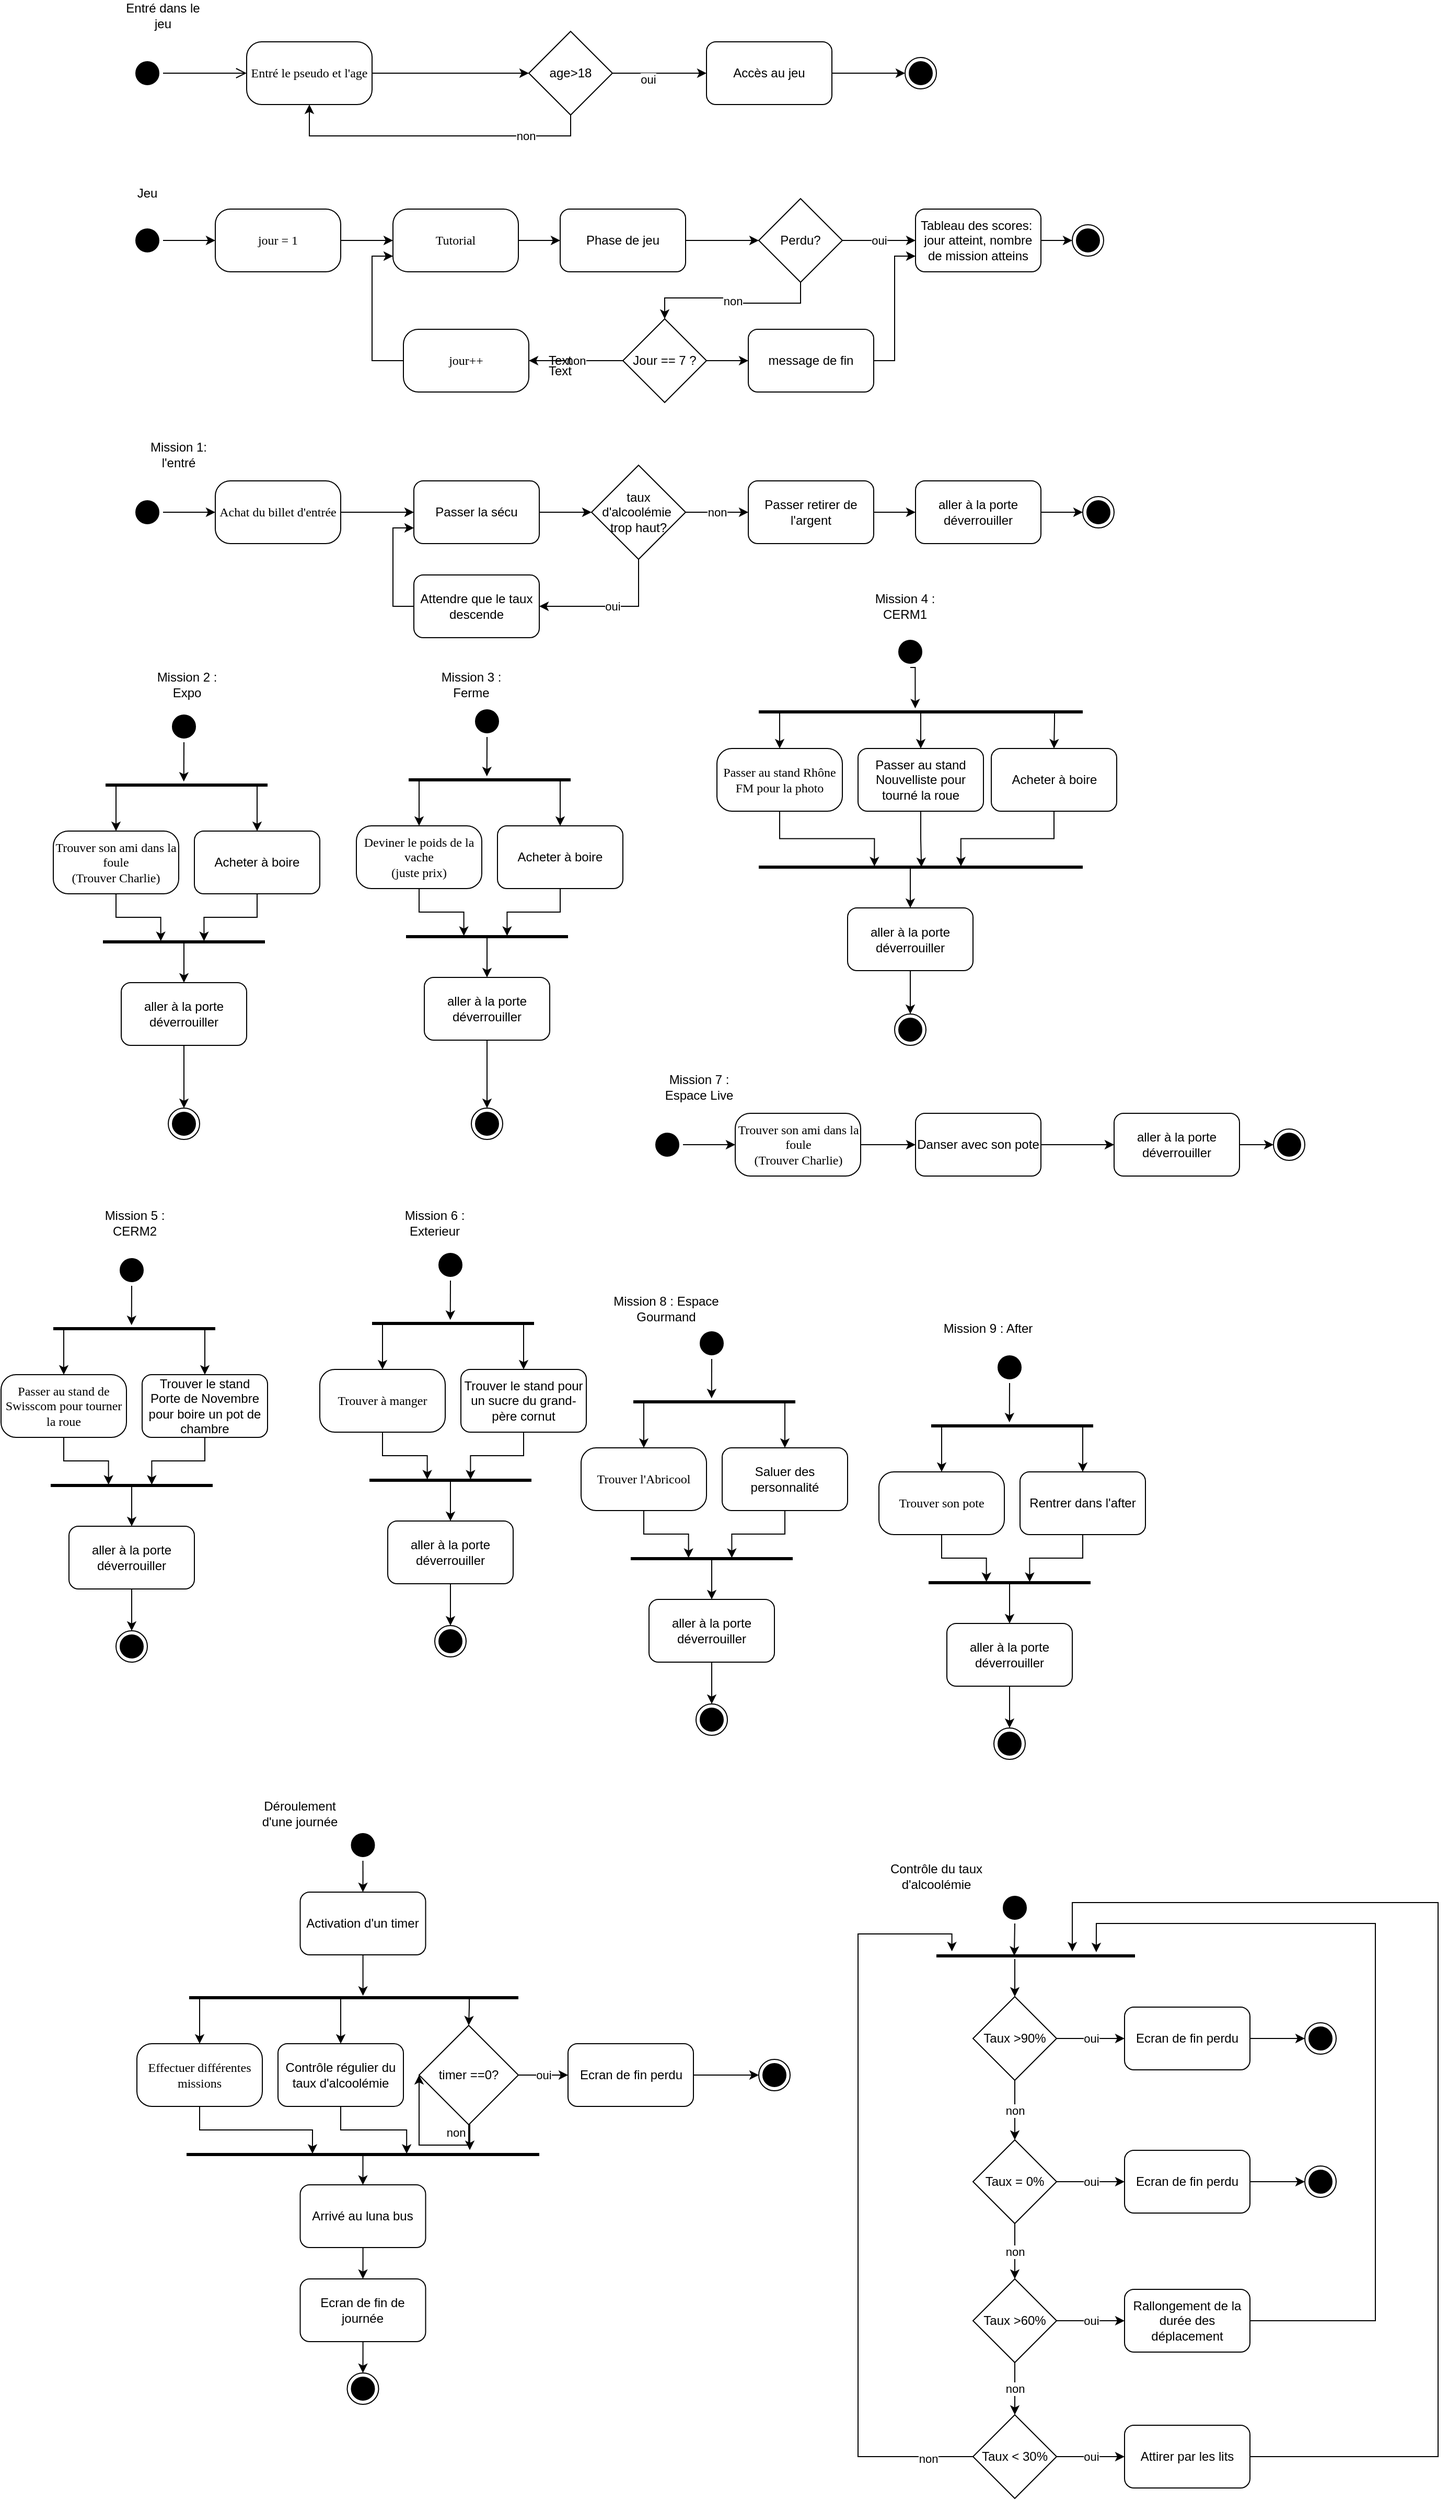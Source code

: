 <mxfile version="17.2.4" type="device"><diagram name="Page-1" id="58cdce13-f638-feb5-8d6f-7d28b1aa9fa0"><mxGraphModel dx="1564" dy="872" grid="1" gridSize="10" guides="1" tooltips="1" connect="1" arrows="1" fold="1" page="1" pageScale="1" pageWidth="1100" pageHeight="850" background="none" math="0" shadow="0"><root><mxCell id="0"/><mxCell id="1" parent="0"/><mxCell id="382b91b5511bd0f7-1" value="" style="ellipse;html=1;shape=startState;rounded=1;shadow=0;comic=0;labelBackgroundColor=none;fontFamily=Verdana;fontSize=12;align=center;direction=south;fillColor=#000000;" parent="1" vertex="1"><mxGeometry x="130" y="135" width="30" height="30" as="geometry"/></mxCell><mxCell id="xGhqmvCJ5K5WO0zM8Awn-2" style="edgeStyle=orthogonalEdgeStyle;rounded=0;orthogonalLoop=1;jettySize=auto;html=1;" parent="1" source="382b91b5511bd0f7-6" target="xGhqmvCJ5K5WO0zM8Awn-1" edge="1"><mxGeometry relative="1" as="geometry"/></mxCell><mxCell id="382b91b5511bd0f7-6" value="Entré le pseudo et l'age" style="rounded=1;whiteSpace=wrap;html=1;arcSize=24;shadow=0;comic=0;labelBackgroundColor=none;fontFamily=Verdana;fontSize=12;align=center;" parent="1" vertex="1"><mxGeometry x="240" y="120" width="120" height="60" as="geometry"/></mxCell><mxCell id="2a3bc250acf0617d-9" style="edgeStyle=orthogonalEdgeStyle;html=1;labelBackgroundColor=none;endArrow=open;endSize=8;fontFamily=Verdana;fontSize=12;align=left;" parent="1" source="382b91b5511bd0f7-1" target="382b91b5511bd0f7-6" edge="1"><mxGeometry relative="1" as="geometry"/></mxCell><mxCell id="xGhqmvCJ5K5WO0zM8Awn-5" style="edgeStyle=orthogonalEdgeStyle;rounded=0;orthogonalLoop=1;jettySize=auto;html=1;exitX=1;exitY=0.5;exitDx=0;exitDy=0;entryX=0;entryY=0.5;entryDx=0;entryDy=0;" parent="1" source="xGhqmvCJ5K5WO0zM8Awn-1" target="xGhqmvCJ5K5WO0zM8Awn-4" edge="1"><mxGeometry relative="1" as="geometry"/></mxCell><mxCell id="xGhqmvCJ5K5WO0zM8Awn-6" value="oui" style="edgeLabel;html=1;align=center;verticalAlign=middle;resizable=0;points=[];" parent="xGhqmvCJ5K5WO0zM8Awn-5" vertex="1" connectable="0"><mxGeometry x="-0.26" y="-6" relative="1" as="geometry"><mxPoint as="offset"/></mxGeometry></mxCell><mxCell id="xGhqmvCJ5K5WO0zM8Awn-7" style="edgeStyle=orthogonalEdgeStyle;rounded=0;orthogonalLoop=1;jettySize=auto;html=1;entryX=0.5;entryY=1;entryDx=0;entryDy=0;" parent="1" source="xGhqmvCJ5K5WO0zM8Awn-1" target="382b91b5511bd0f7-6" edge="1"><mxGeometry relative="1" as="geometry"><Array as="points"><mxPoint x="550" y="210"/><mxPoint x="300" y="210"/></Array></mxGeometry></mxCell><mxCell id="xGhqmvCJ5K5WO0zM8Awn-8" value="non" style="edgeLabel;html=1;align=center;verticalAlign=middle;resizable=0;points=[];" parent="xGhqmvCJ5K5WO0zM8Awn-7" vertex="1" connectable="0"><mxGeometry x="-0.583" relative="1" as="geometry"><mxPoint x="-1" as="offset"/></mxGeometry></mxCell><mxCell id="xGhqmvCJ5K5WO0zM8Awn-1" value="age&amp;gt;18" style="rhombus;whiteSpace=wrap;html=1;" parent="1" vertex="1"><mxGeometry x="510" y="110" width="80" height="80" as="geometry"/></mxCell><mxCell id="xGhqmvCJ5K5WO0zM8Awn-11" style="edgeStyle=orthogonalEdgeStyle;rounded=0;orthogonalLoop=1;jettySize=auto;html=1;entryX=0;entryY=0.5;entryDx=0;entryDy=0;" parent="1" source="xGhqmvCJ5K5WO0zM8Awn-4" target="xGhqmvCJ5K5WO0zM8Awn-9" edge="1"><mxGeometry relative="1" as="geometry"/></mxCell><mxCell id="xGhqmvCJ5K5WO0zM8Awn-4" value="Accès au jeu" style="rounded=1;whiteSpace=wrap;html=1;" parent="1" vertex="1"><mxGeometry x="680" y="120" width="120" height="60" as="geometry"/></mxCell><mxCell id="xGhqmvCJ5K5WO0zM8Awn-9" value="" style="ellipse;html=1;shape=endState;fillColor=#000000;strokeColor=#000000;" parent="1" vertex="1"><mxGeometry x="870" y="135" width="30" height="30" as="geometry"/></mxCell><mxCell id="xGhqmvCJ5K5WO0zM8Awn-25" style="edgeStyle=orthogonalEdgeStyle;rounded=0;orthogonalLoop=1;jettySize=auto;html=1;exitX=0.5;exitY=0;exitDx=0;exitDy=0;entryX=0;entryY=0.5;entryDx=0;entryDy=0;" parent="1" source="xGhqmvCJ5K5WO0zM8Awn-12" target="xGhqmvCJ5K5WO0zM8Awn-22" edge="1"><mxGeometry relative="1" as="geometry"/></mxCell><mxCell id="xGhqmvCJ5K5WO0zM8Awn-12" value="" style="ellipse;html=1;shape=startState;rounded=1;shadow=0;comic=0;labelBackgroundColor=none;fontFamily=Verdana;fontSize=12;align=center;direction=south;fillColor=#000000;" parent="1" vertex="1"><mxGeometry x="130" y="295" width="30" height="30" as="geometry"/></mxCell><mxCell id="xGhqmvCJ5K5WO0zM8Awn-27" style="edgeStyle=orthogonalEdgeStyle;rounded=0;orthogonalLoop=1;jettySize=auto;html=1;exitX=1;exitY=0.5;exitDx=0;exitDy=0;" parent="1" source="xGhqmvCJ5K5WO0zM8Awn-13" target="xGhqmvCJ5K5WO0zM8Awn-16" edge="1"><mxGeometry relative="1" as="geometry"/></mxCell><mxCell id="xGhqmvCJ5K5WO0zM8Awn-13" value="Tutorial" style="rounded=1;whiteSpace=wrap;html=1;arcSize=24;shadow=0;comic=0;labelBackgroundColor=none;fontFamily=Verdana;fontSize=12;align=center;" parent="1" vertex="1"><mxGeometry x="380" y="280" width="120" height="60" as="geometry"/></mxCell><mxCell id="xGhqmvCJ5K5WO0zM8Awn-28" style="edgeStyle=orthogonalEdgeStyle;rounded=0;orthogonalLoop=1;jettySize=auto;html=1;exitX=1;exitY=0.5;exitDx=0;exitDy=0;entryX=0;entryY=0.5;entryDx=0;entryDy=0;" parent="1" source="xGhqmvCJ5K5WO0zM8Awn-16" target="xGhqmvCJ5K5WO0zM8Awn-17" edge="1"><mxGeometry relative="1" as="geometry"/></mxCell><mxCell id="xGhqmvCJ5K5WO0zM8Awn-16" value="Phase de jeu" style="rounded=1;whiteSpace=wrap;html=1;" parent="1" vertex="1"><mxGeometry x="540" y="280" width="120" height="60" as="geometry"/></mxCell><mxCell id="xGhqmvCJ5K5WO0zM8Awn-29" value="non" style="edgeStyle=orthogonalEdgeStyle;rounded=0;orthogonalLoop=1;jettySize=auto;html=1;exitX=0.5;exitY=1;exitDx=0;exitDy=0;entryX=0.5;entryY=0;entryDx=0;entryDy=0;" parent="1" source="xGhqmvCJ5K5WO0zM8Awn-17" target="xGhqmvCJ5K5WO0zM8Awn-19" edge="1"><mxGeometry relative="1" as="geometry"/></mxCell><mxCell id="xGhqmvCJ5K5WO0zM8Awn-37" value="oui" style="edgeStyle=orthogonalEdgeStyle;rounded=0;orthogonalLoop=1;jettySize=auto;html=1;exitX=1;exitY=0.5;exitDx=0;exitDy=0;" parent="1" source="xGhqmvCJ5K5WO0zM8Awn-17" target="xGhqmvCJ5K5WO0zM8Awn-35" edge="1"><mxGeometry relative="1" as="geometry"/></mxCell><mxCell id="xGhqmvCJ5K5WO0zM8Awn-17" value="Perdu?" style="rhombus;whiteSpace=wrap;html=1;" parent="1" vertex="1"><mxGeometry x="730" y="270" width="80" height="80" as="geometry"/></mxCell><mxCell id="xGhqmvCJ5K5WO0zM8Awn-30" value="non" style="edgeStyle=orthogonalEdgeStyle;rounded=0;orthogonalLoop=1;jettySize=auto;html=1;exitX=0;exitY=0.5;exitDx=0;exitDy=0;entryX=1;entryY=0.5;entryDx=0;entryDy=0;" parent="1" source="xGhqmvCJ5K5WO0zM8Awn-19" target="xGhqmvCJ5K5WO0zM8Awn-23" edge="1"><mxGeometry relative="1" as="geometry"/></mxCell><mxCell id="xGhqmvCJ5K5WO0zM8Awn-39" style="edgeStyle=orthogonalEdgeStyle;rounded=0;orthogonalLoop=1;jettySize=auto;html=1;exitX=1;exitY=0.5;exitDx=0;exitDy=0;entryX=0;entryY=0.5;entryDx=0;entryDy=0;" parent="1" source="xGhqmvCJ5K5WO0zM8Awn-19" target="xGhqmvCJ5K5WO0zM8Awn-40" edge="1"><mxGeometry relative="1" as="geometry"/></mxCell><mxCell id="xGhqmvCJ5K5WO0zM8Awn-19" value="Jour == 7 ?" style="rhombus;whiteSpace=wrap;html=1;" parent="1" vertex="1"><mxGeometry x="600" y="385" width="80" height="80" as="geometry"/></mxCell><mxCell id="xGhqmvCJ5K5WO0zM8Awn-26" style="edgeStyle=orthogonalEdgeStyle;rounded=0;orthogonalLoop=1;jettySize=auto;html=1;exitX=1;exitY=0.5;exitDx=0;exitDy=0;" parent="1" source="xGhqmvCJ5K5WO0zM8Awn-22" target="xGhqmvCJ5K5WO0zM8Awn-13" edge="1"><mxGeometry relative="1" as="geometry"/></mxCell><mxCell id="xGhqmvCJ5K5WO0zM8Awn-22" value="jour = 1" style="rounded=1;whiteSpace=wrap;html=1;arcSize=24;shadow=0;comic=0;labelBackgroundColor=none;fontFamily=Verdana;fontSize=12;align=center;" parent="1" vertex="1"><mxGeometry x="210" y="280" width="120" height="60" as="geometry"/></mxCell><mxCell id="xGhqmvCJ5K5WO0zM8Awn-31" style="edgeStyle=orthogonalEdgeStyle;rounded=0;orthogonalLoop=1;jettySize=auto;html=1;exitX=0;exitY=0.5;exitDx=0;exitDy=0;entryX=0;entryY=0.75;entryDx=0;entryDy=0;" parent="1" source="xGhqmvCJ5K5WO0zM8Awn-23" target="xGhqmvCJ5K5WO0zM8Awn-13" edge="1"><mxGeometry relative="1" as="geometry"/></mxCell><mxCell id="xGhqmvCJ5K5WO0zM8Awn-23" value="jour++" style="rounded=1;whiteSpace=wrap;html=1;arcSize=24;shadow=0;comic=0;labelBackgroundColor=none;fontFamily=Verdana;fontSize=12;align=center;" parent="1" vertex="1"><mxGeometry x="390" y="395" width="120" height="60" as="geometry"/></mxCell><mxCell id="xGhqmvCJ5K5WO0zM8Awn-38" style="edgeStyle=orthogonalEdgeStyle;rounded=0;orthogonalLoop=1;jettySize=auto;html=1;exitX=1;exitY=0.5;exitDx=0;exitDy=0;entryX=0;entryY=0.5;entryDx=0;entryDy=0;" parent="1" source="xGhqmvCJ5K5WO0zM8Awn-35" target="xGhqmvCJ5K5WO0zM8Awn-36" edge="1"><mxGeometry relative="1" as="geometry"/></mxCell><mxCell id="xGhqmvCJ5K5WO0zM8Awn-35" value="Tableau des scores:&amp;nbsp;&lt;br&gt;jour atteint, nombre de mission atteins" style="rounded=1;whiteSpace=wrap;html=1;" parent="1" vertex="1"><mxGeometry x="880" y="280" width="120" height="60" as="geometry"/></mxCell><mxCell id="xGhqmvCJ5K5WO0zM8Awn-36" value="" style="ellipse;html=1;shape=endState;fillColor=#000000;strokeColor=#000000;" parent="1" vertex="1"><mxGeometry x="1030" y="295" width="30" height="30" as="geometry"/></mxCell><mxCell id="xGhqmvCJ5K5WO0zM8Awn-41" style="edgeStyle=orthogonalEdgeStyle;rounded=0;orthogonalLoop=1;jettySize=auto;html=1;exitX=1;exitY=0.5;exitDx=0;exitDy=0;entryX=0;entryY=0.75;entryDx=0;entryDy=0;" parent="1" source="xGhqmvCJ5K5WO0zM8Awn-40" target="xGhqmvCJ5K5WO0zM8Awn-35" edge="1"><mxGeometry relative="1" as="geometry"/></mxCell><mxCell id="xGhqmvCJ5K5WO0zM8Awn-40" value="message de fin" style="rounded=1;whiteSpace=wrap;html=1;" parent="1" vertex="1"><mxGeometry x="720" y="395" width="120" height="60" as="geometry"/></mxCell><mxCell id="xGhqmvCJ5K5WO0zM8Awn-44" style="edgeStyle=orthogonalEdgeStyle;rounded=0;orthogonalLoop=1;jettySize=auto;html=1;entryX=0;entryY=0.5;entryDx=0;entryDy=0;" parent="1" source="xGhqmvCJ5K5WO0zM8Awn-42" target="xGhqmvCJ5K5WO0zM8Awn-43" edge="1"><mxGeometry relative="1" as="geometry"/></mxCell><mxCell id="xGhqmvCJ5K5WO0zM8Awn-42" value="" style="ellipse;html=1;shape=startState;rounded=1;shadow=0;comic=0;labelBackgroundColor=none;fontFamily=Verdana;fontSize=12;align=center;direction=south;fillColor=#000000;" parent="1" vertex="1"><mxGeometry x="130" y="555" width="30" height="30" as="geometry"/></mxCell><mxCell id="xGhqmvCJ5K5WO0zM8Awn-53" style="edgeStyle=orthogonalEdgeStyle;rounded=0;orthogonalLoop=1;jettySize=auto;html=1;exitX=1;exitY=0.5;exitDx=0;exitDy=0;" parent="1" source="xGhqmvCJ5K5WO0zM8Awn-43" target="xGhqmvCJ5K5WO0zM8Awn-52" edge="1"><mxGeometry relative="1" as="geometry"/></mxCell><mxCell id="xGhqmvCJ5K5WO0zM8Awn-43" value="Achat du billet d'entrée" style="rounded=1;whiteSpace=wrap;html=1;arcSize=24;shadow=0;comic=0;labelBackgroundColor=none;fontFamily=Verdana;fontSize=12;align=center;" parent="1" vertex="1"><mxGeometry x="210" y="540" width="120" height="60" as="geometry"/></mxCell><mxCell id="xGhqmvCJ5K5WO0zM8Awn-45" value="Text" style="text;html=1;strokeColor=none;fillColor=none;align=center;verticalAlign=middle;whiteSpace=wrap;rounded=0;" parent="1" vertex="1"><mxGeometry x="510" y="420" width="60" height="30" as="geometry"/></mxCell><mxCell id="xGhqmvCJ5K5WO0zM8Awn-46" value="Mission 1: l'entré" style="text;html=1;strokeColor=none;fillColor=none;align=center;verticalAlign=middle;whiteSpace=wrap;rounded=0;" parent="1" vertex="1"><mxGeometry x="130" y="500" width="90" height="30" as="geometry"/></mxCell><mxCell id="xGhqmvCJ5K5WO0zM8Awn-47" value="Jeu" style="text;html=1;strokeColor=none;fillColor=none;align=center;verticalAlign=middle;whiteSpace=wrap;rounded=0;" parent="1" vertex="1"><mxGeometry x="115" y="250" width="60" height="30" as="geometry"/></mxCell><mxCell id="xGhqmvCJ5K5WO0zM8Awn-48" value="Entré dans le jeu" style="text;html=1;strokeColor=none;fillColor=none;align=center;verticalAlign=middle;whiteSpace=wrap;rounded=0;" parent="1" vertex="1"><mxGeometry x="115" y="80" width="90" height="30" as="geometry"/></mxCell><mxCell id="xGhqmvCJ5K5WO0zM8Awn-49" value="Text" style="text;html=1;strokeColor=none;fillColor=none;align=center;verticalAlign=middle;whiteSpace=wrap;rounded=0;" parent="1" vertex="1"><mxGeometry x="510" y="410" width="60" height="30" as="geometry"/></mxCell><mxCell id="xGhqmvCJ5K5WO0zM8Awn-61" style="edgeStyle=orthogonalEdgeStyle;rounded=0;orthogonalLoop=1;jettySize=auto;html=1;exitX=1;exitY=0.5;exitDx=0;exitDy=0;entryX=0;entryY=0.5;entryDx=0;entryDy=0;" parent="1" source="xGhqmvCJ5K5WO0zM8Awn-52" target="xGhqmvCJ5K5WO0zM8Awn-55" edge="1"><mxGeometry relative="1" as="geometry"/></mxCell><mxCell id="xGhqmvCJ5K5WO0zM8Awn-52" value="Passer la sécu" style="rounded=1;whiteSpace=wrap;html=1;" parent="1" vertex="1"><mxGeometry x="400" y="540" width="120" height="60" as="geometry"/></mxCell><mxCell id="xGhqmvCJ5K5WO0zM8Awn-65" style="edgeStyle=orthogonalEdgeStyle;rounded=0;orthogonalLoop=1;jettySize=auto;html=1;entryX=0;entryY=0.5;entryDx=0;entryDy=0;" parent="1" source="xGhqmvCJ5K5WO0zM8Awn-54" target="xGhqmvCJ5K5WO0zM8Awn-62" edge="1"><mxGeometry relative="1" as="geometry"/></mxCell><mxCell id="xGhqmvCJ5K5WO0zM8Awn-54" value="Passer retirer de l'argent" style="rounded=1;whiteSpace=wrap;html=1;" parent="1" vertex="1"><mxGeometry x="720" y="540" width="120" height="60" as="geometry"/></mxCell><mxCell id="xGhqmvCJ5K5WO0zM8Awn-58" value="oui" style="edgeStyle=orthogonalEdgeStyle;rounded=0;orthogonalLoop=1;jettySize=auto;html=1;entryX=1;entryY=0.5;entryDx=0;entryDy=0;exitX=0.5;exitY=1;exitDx=0;exitDy=0;" parent="1" source="xGhqmvCJ5K5WO0zM8Awn-55" target="xGhqmvCJ5K5WO0zM8Awn-57" edge="1"><mxGeometry relative="1" as="geometry"/></mxCell><mxCell id="xGhqmvCJ5K5WO0zM8Awn-60" value="non" style="edgeStyle=orthogonalEdgeStyle;rounded=0;orthogonalLoop=1;jettySize=auto;html=1;exitX=1;exitY=0.5;exitDx=0;exitDy=0;entryX=0;entryY=0.5;entryDx=0;entryDy=0;" parent="1" source="xGhqmvCJ5K5WO0zM8Awn-55" target="xGhqmvCJ5K5WO0zM8Awn-54" edge="1"><mxGeometry relative="1" as="geometry"/></mxCell><mxCell id="xGhqmvCJ5K5WO0zM8Awn-55" value="taux d'alcoolémie&amp;nbsp; trop haut?" style="rhombus;whiteSpace=wrap;html=1;" parent="1" vertex="1"><mxGeometry x="570" y="525" width="90" height="90" as="geometry"/></mxCell><mxCell id="xGhqmvCJ5K5WO0zM8Awn-59" style="edgeStyle=orthogonalEdgeStyle;rounded=0;orthogonalLoop=1;jettySize=auto;html=1;entryX=0;entryY=0.75;entryDx=0;entryDy=0;exitX=0;exitY=0.5;exitDx=0;exitDy=0;" parent="1" source="xGhqmvCJ5K5WO0zM8Awn-57" target="xGhqmvCJ5K5WO0zM8Awn-52" edge="1"><mxGeometry relative="1" as="geometry"/></mxCell><mxCell id="xGhqmvCJ5K5WO0zM8Awn-57" value="Attendre que le taux descende" style="rounded=1;whiteSpace=wrap;html=1;" parent="1" vertex="1"><mxGeometry x="400" y="630" width="120" height="60" as="geometry"/></mxCell><mxCell id="xGhqmvCJ5K5WO0zM8Awn-66" style="edgeStyle=orthogonalEdgeStyle;rounded=0;orthogonalLoop=1;jettySize=auto;html=1;entryX=0;entryY=0.5;entryDx=0;entryDy=0;" parent="1" source="xGhqmvCJ5K5WO0zM8Awn-62" target="xGhqmvCJ5K5WO0zM8Awn-63" edge="1"><mxGeometry relative="1" as="geometry"/></mxCell><mxCell id="xGhqmvCJ5K5WO0zM8Awn-62" value="aller à la porte déverrouiller" style="rounded=1;whiteSpace=wrap;html=1;" parent="1" vertex="1"><mxGeometry x="880" y="540" width="120" height="60" as="geometry"/></mxCell><mxCell id="xGhqmvCJ5K5WO0zM8Awn-63" value="" style="ellipse;html=1;shape=endState;fillColor=#000000;strokeColor=#000000;" parent="1" vertex="1"><mxGeometry x="1040" y="555" width="30" height="30" as="geometry"/></mxCell><mxCell id="xGhqmvCJ5K5WO0zM8Awn-146" style="edgeStyle=orthogonalEdgeStyle;rounded=0;orthogonalLoop=1;jettySize=auto;html=1;exitX=1;exitY=0.5;exitDx=0;exitDy=0;entryX=0.483;entryY=-1.192;entryDx=0;entryDy=0;entryPerimeter=0;" parent="1" source="xGhqmvCJ5K5WO0zM8Awn-67" target="xGhqmvCJ5K5WO0zM8Awn-145" edge="1"><mxGeometry relative="1" as="geometry"/></mxCell><mxCell id="xGhqmvCJ5K5WO0zM8Awn-67" value="" style="ellipse;html=1;shape=startState;rounded=1;shadow=0;comic=0;labelBackgroundColor=none;fontFamily=Verdana;fontSize=12;align=center;direction=south;fillColor=#000000;" parent="1" vertex="1"><mxGeometry x="165" y="760" width="30" height="30" as="geometry"/></mxCell><mxCell id="xGhqmvCJ5K5WO0zM8Awn-154" style="edgeStyle=orthogonalEdgeStyle;rounded=0;orthogonalLoop=1;jettySize=auto;html=1;exitX=0.5;exitY=1;exitDx=0;exitDy=0;entryX=0.357;entryY=0.105;entryDx=0;entryDy=0;entryPerimeter=0;" parent="1" source="xGhqmvCJ5K5WO0zM8Awn-68" target="xGhqmvCJ5K5WO0zM8Awn-150" edge="1"><mxGeometry relative="1" as="geometry"/></mxCell><mxCell id="xGhqmvCJ5K5WO0zM8Awn-68" value="Trouver son ami dans la foule&lt;br&gt;(Trouver Charlie)" style="rounded=1;whiteSpace=wrap;html=1;arcSize=24;shadow=0;comic=0;labelBackgroundColor=none;fontFamily=Verdana;fontSize=12;align=center;" parent="1" vertex="1"><mxGeometry x="55" y="875" width="120" height="60" as="geometry"/></mxCell><mxCell id="xGhqmvCJ5K5WO0zM8Awn-69" value="Mission 2 : Expo" style="text;html=1;strokeColor=none;fillColor=none;align=center;verticalAlign=middle;whiteSpace=wrap;rounded=0;" parent="1" vertex="1"><mxGeometry x="137.5" y="720" width="90" height="30" as="geometry"/></mxCell><mxCell id="xGhqmvCJ5K5WO0zM8Awn-70" value="" style="ellipse;html=1;shape=endState;fillColor=#000000;strokeColor=#000000;" parent="1" vertex="1"><mxGeometry x="165" y="1140" width="30" height="30" as="geometry"/></mxCell><mxCell id="xGhqmvCJ5K5WO0zM8Awn-153" style="edgeStyle=orthogonalEdgeStyle;rounded=0;orthogonalLoop=1;jettySize=auto;html=1;entryX=0.624;entryY=0.105;entryDx=0;entryDy=0;entryPerimeter=0;" parent="1" source="xGhqmvCJ5K5WO0zM8Awn-71" target="xGhqmvCJ5K5WO0zM8Awn-150" edge="1"><mxGeometry relative="1" as="geometry"/></mxCell><mxCell id="xGhqmvCJ5K5WO0zM8Awn-71" value="Acheter à boire" style="rounded=1;whiteSpace=wrap;html=1;" parent="1" vertex="1"><mxGeometry x="190" y="875" width="120" height="60" as="geometry"/></mxCell><mxCell id="xGhqmvCJ5K5WO0zM8Awn-199" style="edgeStyle=orthogonalEdgeStyle;rounded=0;orthogonalLoop=1;jettySize=auto;html=1;entryX=0.5;entryY=0;entryDx=0;entryDy=0;" parent="1" source="xGhqmvCJ5K5WO0zM8Awn-83" target="xGhqmvCJ5K5WO0zM8Awn-70" edge="1"><mxGeometry relative="1" as="geometry"/></mxCell><mxCell id="xGhqmvCJ5K5WO0zM8Awn-83" value="aller à la porte déverrouiller" style="rounded=1;whiteSpace=wrap;html=1;" parent="1" vertex="1"><mxGeometry x="120" y="1020" width="120" height="60" as="geometry"/></mxCell><mxCell id="xGhqmvCJ5K5WO0zM8Awn-93" value="Mission 4 : CERM1" style="text;html=1;strokeColor=none;fillColor=none;align=center;verticalAlign=middle;whiteSpace=wrap;rounded=0;" parent="1" vertex="1"><mxGeometry x="825" y="645" width="90" height="30" as="geometry"/></mxCell><mxCell id="xGhqmvCJ5K5WO0zM8Awn-185" style="edgeStyle=orthogonalEdgeStyle;rounded=0;orthogonalLoop=1;jettySize=auto;html=1;entryX=0.502;entryY=0.461;entryDx=0;entryDy=0;entryPerimeter=0;" parent="1" source="xGhqmvCJ5K5WO0zM8Awn-97" target="xGhqmvCJ5K5WO0zM8Awn-180" edge="1"><mxGeometry relative="1" as="geometry"/></mxCell><mxCell id="xGhqmvCJ5K5WO0zM8Awn-97" value="Passer au stand Nouvelliste pour tourné la roue" style="rounded=1;whiteSpace=wrap;html=1;" parent="1" vertex="1"><mxGeometry x="825" y="796" width="120" height="60" as="geometry"/></mxCell><mxCell id="xGhqmvCJ5K5WO0zM8Awn-108" value="Mission 5 : CERM2" style="text;html=1;strokeColor=none;fillColor=none;align=center;verticalAlign=middle;whiteSpace=wrap;rounded=0;" parent="1" vertex="1"><mxGeometry x="87.5" y="1235" width="90" height="30" as="geometry"/></mxCell><mxCell id="xGhqmvCJ5K5WO0zM8Awn-118" value="Mission 6 : Exterieur" style="text;html=1;strokeColor=none;fillColor=none;align=center;verticalAlign=middle;whiteSpace=wrap;rounded=0;" parent="1" vertex="1"><mxGeometry x="375" y="1235" width="90" height="30" as="geometry"/></mxCell><mxCell id="xGhqmvCJ5K5WO0zM8Awn-124" style="edgeStyle=orthogonalEdgeStyle;rounded=0;orthogonalLoop=1;jettySize=auto;html=1;exitX=0.5;exitY=0;exitDx=0;exitDy=0;" parent="1" source="xGhqmvCJ5K5WO0zM8Awn-125" target="xGhqmvCJ5K5WO0zM8Awn-127" edge="1"><mxGeometry relative="1" as="geometry"/></mxCell><mxCell id="xGhqmvCJ5K5WO0zM8Awn-125" value="" style="ellipse;html=1;shape=startState;rounded=1;shadow=0;comic=0;labelBackgroundColor=none;fontFamily=Verdana;fontSize=12;align=center;direction=south;fillColor=#000000;" parent="1" vertex="1"><mxGeometry x="627.5" y="1160" width="30" height="30" as="geometry"/></mxCell><mxCell id="xGhqmvCJ5K5WO0zM8Awn-126" style="edgeStyle=orthogonalEdgeStyle;rounded=0;orthogonalLoop=1;jettySize=auto;html=1;exitX=1;exitY=0.5;exitDx=0;exitDy=0;entryX=0;entryY=0.5;entryDx=0;entryDy=0;" parent="1" source="xGhqmvCJ5K5WO0zM8Awn-127" target="xGhqmvCJ5K5WO0zM8Awn-132" edge="1"><mxGeometry relative="1" as="geometry"/></mxCell><mxCell id="xGhqmvCJ5K5WO0zM8Awn-127" value="Trouver son ami dans la foule&lt;br&gt;(Trouver Charlie)" style="rounded=1;whiteSpace=wrap;html=1;arcSize=24;shadow=0;comic=0;labelBackgroundColor=none;fontFamily=Verdana;fontSize=12;align=center;" parent="1" vertex="1"><mxGeometry x="707.5" y="1145" width="120" height="60" as="geometry"/></mxCell><mxCell id="xGhqmvCJ5K5WO0zM8Awn-128" value="Mission 7 : Espace Live" style="text;html=1;strokeColor=none;fillColor=none;align=center;verticalAlign=middle;whiteSpace=wrap;rounded=0;" parent="1" vertex="1"><mxGeometry x="627.5" y="1105" width="90" height="30" as="geometry"/></mxCell><mxCell id="xGhqmvCJ5K5WO0zM8Awn-129" value="" style="ellipse;html=1;shape=endState;fillColor=#000000;strokeColor=#000000;" parent="1" vertex="1"><mxGeometry x="1222.5" y="1160" width="30" height="30" as="geometry"/></mxCell><mxCell id="xGhqmvCJ5K5WO0zM8Awn-130" style="edgeStyle=orthogonalEdgeStyle;rounded=0;orthogonalLoop=1;jettySize=auto;html=1;exitX=1;exitY=0.5;exitDx=0;exitDy=0;entryX=0;entryY=0.5;entryDx=0;entryDy=0;startArrow=none;" parent="1" source="xGhqmvCJ5K5WO0zM8Awn-133" target="xGhqmvCJ5K5WO0zM8Awn-129" edge="1"><mxGeometry relative="1" as="geometry"/></mxCell><mxCell id="xGhqmvCJ5K5WO0zM8Awn-131" style="edgeStyle=orthogonalEdgeStyle;rounded=0;orthogonalLoop=1;jettySize=auto;html=1;exitX=1;exitY=0.5;exitDx=0;exitDy=0;entryX=0;entryY=0.5;entryDx=0;entryDy=0;" parent="1" source="xGhqmvCJ5K5WO0zM8Awn-132" target="xGhqmvCJ5K5WO0zM8Awn-133" edge="1"><mxGeometry relative="1" as="geometry"/></mxCell><mxCell id="xGhqmvCJ5K5WO0zM8Awn-132" value="Danser avec son pote" style="rounded=1;whiteSpace=wrap;html=1;" parent="1" vertex="1"><mxGeometry x="880" y="1145" width="120" height="60" as="geometry"/></mxCell><mxCell id="xGhqmvCJ5K5WO0zM8Awn-133" value="aller à la porte déverrouiller" style="rounded=1;whiteSpace=wrap;html=1;" parent="1" vertex="1"><mxGeometry x="1070" y="1145" width="120" height="60" as="geometry"/></mxCell><mxCell id="xGhqmvCJ5K5WO0zM8Awn-138" value="Mission 8 : Espace Gourmand" style="text;html=1;strokeColor=none;fillColor=none;align=center;verticalAlign=middle;whiteSpace=wrap;rounded=0;" parent="1" vertex="1"><mxGeometry x="590" y="1317" width="102.5" height="30" as="geometry"/></mxCell><mxCell id="xGhqmvCJ5K5WO0zM8Awn-147" style="edgeStyle=orthogonalEdgeStyle;rounded=0;orthogonalLoop=1;jettySize=auto;html=1;entryX=0.5;entryY=0;entryDx=0;entryDy=0;" parent="1" source="xGhqmvCJ5K5WO0zM8Awn-145" target="xGhqmvCJ5K5WO0zM8Awn-71" edge="1"><mxGeometry relative="1" as="geometry"><Array as="points"><mxPoint x="250" y="870"/><mxPoint x="250" y="870"/></Array></mxGeometry></mxCell><mxCell id="xGhqmvCJ5K5WO0zM8Awn-148" style="edgeStyle=orthogonalEdgeStyle;rounded=0;orthogonalLoop=1;jettySize=auto;html=1;entryX=0.5;entryY=0;entryDx=0;entryDy=0;" parent="1" source="xGhqmvCJ5K5WO0zM8Awn-145" target="xGhqmvCJ5K5WO0zM8Awn-68" edge="1"><mxGeometry relative="1" as="geometry"><Array as="points"><mxPoint x="115" y="840"/><mxPoint x="115" y="840"/></Array></mxGeometry></mxCell><mxCell id="xGhqmvCJ5K5WO0zM8Awn-145" value="" style="line;strokeWidth=3;fillColor=none;align=left;verticalAlign=middle;spacingTop=-1;spacingLeft=3;spacingRight=3;rotatable=0;labelPosition=right;points=[];portConstraint=eastwest;" parent="1" vertex="1"><mxGeometry x="105" y="830" width="155" height="2" as="geometry"/></mxCell><mxCell id="xGhqmvCJ5K5WO0zM8Awn-152" style="edgeStyle=orthogonalEdgeStyle;rounded=0;orthogonalLoop=1;jettySize=auto;html=1;entryX=0.5;entryY=0;entryDx=0;entryDy=0;" parent="1" source="xGhqmvCJ5K5WO0zM8Awn-150" target="xGhqmvCJ5K5WO0zM8Awn-83" edge="1"><mxGeometry relative="1" as="geometry"><Array as="points"><mxPoint x="180" y="980"/><mxPoint x="180" y="980"/></Array></mxGeometry></mxCell><mxCell id="xGhqmvCJ5K5WO0zM8Awn-150" value="" style="line;strokeWidth=3;fillColor=none;align=left;verticalAlign=middle;spacingTop=-1;spacingLeft=3;spacingRight=3;rotatable=0;labelPosition=right;points=[];portConstraint=eastwest;" parent="1" vertex="1"><mxGeometry x="102.5" y="980" width="155" height="2" as="geometry"/></mxCell><mxCell id="xGhqmvCJ5K5WO0zM8Awn-155" style="edgeStyle=orthogonalEdgeStyle;rounded=0;orthogonalLoop=1;jettySize=auto;html=1;exitX=1;exitY=0.5;exitDx=0;exitDy=0;entryX=0.483;entryY=-1.192;entryDx=0;entryDy=0;entryPerimeter=0;" parent="1" source="xGhqmvCJ5K5WO0zM8Awn-156" target="xGhqmvCJ5K5WO0zM8Awn-165" edge="1"><mxGeometry relative="1" as="geometry"/></mxCell><mxCell id="xGhqmvCJ5K5WO0zM8Awn-156" value="" style="ellipse;html=1;shape=startState;rounded=1;shadow=0;comic=0;labelBackgroundColor=none;fontFamily=Verdana;fontSize=12;align=center;direction=south;fillColor=#000000;" parent="1" vertex="1"><mxGeometry x="455" y="755" width="30" height="30" as="geometry"/></mxCell><mxCell id="xGhqmvCJ5K5WO0zM8Awn-157" style="edgeStyle=orthogonalEdgeStyle;rounded=0;orthogonalLoop=1;jettySize=auto;html=1;exitX=0.5;exitY=1;exitDx=0;exitDy=0;entryX=0.357;entryY=0.105;entryDx=0;entryDy=0;entryPerimeter=0;" parent="1" source="xGhqmvCJ5K5WO0zM8Awn-158" target="xGhqmvCJ5K5WO0zM8Awn-167" edge="1"><mxGeometry relative="1" as="geometry"/></mxCell><mxCell id="xGhqmvCJ5K5WO0zM8Awn-158" value="&lt;span&gt;Deviner le poids de la vache&lt;/span&gt;&lt;br&gt;&lt;span&gt;(juste prix)&lt;/span&gt;" style="rounded=1;whiteSpace=wrap;html=1;arcSize=24;shadow=0;comic=0;labelBackgroundColor=none;fontFamily=Verdana;fontSize=12;align=center;" parent="1" vertex="1"><mxGeometry x="345" y="870" width="120" height="60" as="geometry"/></mxCell><mxCell id="xGhqmvCJ5K5WO0zM8Awn-160" style="edgeStyle=orthogonalEdgeStyle;rounded=0;orthogonalLoop=1;jettySize=auto;html=1;entryX=0.624;entryY=0.105;entryDx=0;entryDy=0;entryPerimeter=0;" parent="1" source="xGhqmvCJ5K5WO0zM8Awn-161" target="xGhqmvCJ5K5WO0zM8Awn-167" edge="1"><mxGeometry relative="1" as="geometry"/></mxCell><mxCell id="xGhqmvCJ5K5WO0zM8Awn-161" value="Acheter à boire" style="rounded=1;whiteSpace=wrap;html=1;" parent="1" vertex="1"><mxGeometry x="480" y="870" width="120" height="60" as="geometry"/></mxCell><mxCell id="xGhqmvCJ5K5WO0zM8Awn-203" style="edgeStyle=orthogonalEdgeStyle;rounded=0;orthogonalLoop=1;jettySize=auto;html=1;exitX=0.5;exitY=1;exitDx=0;exitDy=0;entryX=0.5;entryY=0;entryDx=0;entryDy=0;" parent="1" source="xGhqmvCJ5K5WO0zM8Awn-162" target="xGhqmvCJ5K5WO0zM8Awn-201" edge="1"><mxGeometry relative="1" as="geometry"/></mxCell><mxCell id="xGhqmvCJ5K5WO0zM8Awn-162" value="aller à la porte déverrouiller" style="rounded=1;whiteSpace=wrap;html=1;" parent="1" vertex="1"><mxGeometry x="410" y="1015" width="120" height="60" as="geometry"/></mxCell><mxCell id="xGhqmvCJ5K5WO0zM8Awn-163" style="edgeStyle=orthogonalEdgeStyle;rounded=0;orthogonalLoop=1;jettySize=auto;html=1;entryX=0.5;entryY=0;entryDx=0;entryDy=0;" parent="1" source="xGhqmvCJ5K5WO0zM8Awn-165" target="xGhqmvCJ5K5WO0zM8Awn-161" edge="1"><mxGeometry relative="1" as="geometry"><Array as="points"><mxPoint x="540" y="865"/><mxPoint x="540" y="865"/></Array></mxGeometry></mxCell><mxCell id="xGhqmvCJ5K5WO0zM8Awn-164" style="edgeStyle=orthogonalEdgeStyle;rounded=0;orthogonalLoop=1;jettySize=auto;html=1;entryX=0.5;entryY=0;entryDx=0;entryDy=0;" parent="1" source="xGhqmvCJ5K5WO0zM8Awn-165" target="xGhqmvCJ5K5WO0zM8Awn-158" edge="1"><mxGeometry relative="1" as="geometry"><Array as="points"><mxPoint x="405" y="835"/><mxPoint x="405" y="835"/></Array></mxGeometry></mxCell><mxCell id="xGhqmvCJ5K5WO0zM8Awn-165" value="" style="line;strokeWidth=3;fillColor=none;align=left;verticalAlign=middle;spacingTop=-1;spacingLeft=3;spacingRight=3;rotatable=0;labelPosition=right;points=[];portConstraint=eastwest;" parent="1" vertex="1"><mxGeometry x="395" y="825" width="155" height="2" as="geometry"/></mxCell><mxCell id="xGhqmvCJ5K5WO0zM8Awn-166" style="edgeStyle=orthogonalEdgeStyle;rounded=0;orthogonalLoop=1;jettySize=auto;html=1;entryX=0.5;entryY=0;entryDx=0;entryDy=0;" parent="1" source="xGhqmvCJ5K5WO0zM8Awn-167" target="xGhqmvCJ5K5WO0zM8Awn-162" edge="1"><mxGeometry relative="1" as="geometry"><Array as="points"><mxPoint x="470" y="975"/><mxPoint x="470" y="975"/></Array></mxGeometry></mxCell><mxCell id="xGhqmvCJ5K5WO0zM8Awn-167" value="" style="line;strokeWidth=3;fillColor=none;align=left;verticalAlign=middle;spacingTop=-1;spacingLeft=3;spacingRight=3;rotatable=0;labelPosition=right;points=[];portConstraint=eastwest;" parent="1" vertex="1"><mxGeometry x="392.5" y="975" width="155" height="2" as="geometry"/></mxCell><mxCell id="xGhqmvCJ5K5WO0zM8Awn-168" value="Mission 3 : Ferme" style="text;html=1;strokeColor=none;fillColor=none;align=center;verticalAlign=middle;whiteSpace=wrap;rounded=0;" parent="1" vertex="1"><mxGeometry x="410" y="720" width="90" height="30" as="geometry"/></mxCell><mxCell id="xGhqmvCJ5K5WO0zM8Awn-169" style="edgeStyle=orthogonalEdgeStyle;rounded=0;orthogonalLoop=1;jettySize=auto;html=1;exitX=1;exitY=0.5;exitDx=0;exitDy=0;entryX=0.483;entryY=-1.192;entryDx=0;entryDy=0;entryPerimeter=0;" parent="1" source="xGhqmvCJ5K5WO0zM8Awn-170" target="xGhqmvCJ5K5WO0zM8Awn-178" edge="1"><mxGeometry relative="1" as="geometry"/></mxCell><mxCell id="xGhqmvCJ5K5WO0zM8Awn-170" value="" style="ellipse;html=1;shape=startState;rounded=1;shadow=0;comic=0;labelBackgroundColor=none;fontFamily=Verdana;fontSize=12;align=center;direction=south;fillColor=#000000;" parent="1" vertex="1"><mxGeometry x="860" y="688.5" width="30" height="30" as="geometry"/></mxCell><mxCell id="xGhqmvCJ5K5WO0zM8Awn-171" style="edgeStyle=orthogonalEdgeStyle;rounded=0;orthogonalLoop=1;jettySize=auto;html=1;exitX=0.5;exitY=1;exitDx=0;exitDy=0;entryX=0.357;entryY=0.105;entryDx=0;entryDy=0;entryPerimeter=0;" parent="1" source="xGhqmvCJ5K5WO0zM8Awn-172" target="xGhqmvCJ5K5WO0zM8Awn-180" edge="1"><mxGeometry relative="1" as="geometry"/></mxCell><mxCell id="xGhqmvCJ5K5WO0zM8Awn-172" value="Passer au stand Rhône FM pour la photo" style="rounded=1;whiteSpace=wrap;html=1;arcSize=24;shadow=0;comic=0;labelBackgroundColor=none;fontFamily=Verdana;fontSize=12;align=center;" parent="1" vertex="1"><mxGeometry x="690" y="796" width="120" height="60" as="geometry"/></mxCell><mxCell id="xGhqmvCJ5K5WO0zM8Awn-173" style="edgeStyle=orthogonalEdgeStyle;rounded=0;orthogonalLoop=1;jettySize=auto;html=1;entryX=0.624;entryY=0.105;entryDx=0;entryDy=0;entryPerimeter=0;" parent="1" source="xGhqmvCJ5K5WO0zM8Awn-174" target="xGhqmvCJ5K5WO0zM8Awn-180" edge="1"><mxGeometry relative="1" as="geometry"/></mxCell><mxCell id="xGhqmvCJ5K5WO0zM8Awn-174" value="Acheter à boire" style="rounded=1;whiteSpace=wrap;html=1;" parent="1" vertex="1"><mxGeometry x="952.5" y="796" width="120" height="60" as="geometry"/></mxCell><mxCell id="xGhqmvCJ5K5WO0zM8Awn-205" style="edgeStyle=orthogonalEdgeStyle;rounded=0;orthogonalLoop=1;jettySize=auto;html=1;entryX=0.5;entryY=0;entryDx=0;entryDy=0;" parent="1" source="xGhqmvCJ5K5WO0zM8Awn-175" target="xGhqmvCJ5K5WO0zM8Awn-204" edge="1"><mxGeometry relative="1" as="geometry"/></mxCell><mxCell id="xGhqmvCJ5K5WO0zM8Awn-175" value="aller à la porte déverrouiller" style="rounded=1;whiteSpace=wrap;html=1;" parent="1" vertex="1"><mxGeometry x="815" y="948.5" width="120" height="60" as="geometry"/></mxCell><mxCell id="xGhqmvCJ5K5WO0zM8Awn-182" style="edgeStyle=orthogonalEdgeStyle;rounded=0;orthogonalLoop=1;jettySize=auto;html=1;entryX=0.5;entryY=0;entryDx=0;entryDy=0;" parent="1" source="xGhqmvCJ5K5WO0zM8Awn-178" target="xGhqmvCJ5K5WO0zM8Awn-174" edge="1"><mxGeometry relative="1" as="geometry"><Array as="points"><mxPoint x="1013" y="770"/><mxPoint x="1013" y="770"/></Array></mxGeometry></mxCell><mxCell id="xGhqmvCJ5K5WO0zM8Awn-183" style="edgeStyle=orthogonalEdgeStyle;rounded=0;orthogonalLoop=1;jettySize=auto;html=1;entryX=0.5;entryY=0;entryDx=0;entryDy=0;" parent="1" source="xGhqmvCJ5K5WO0zM8Awn-178" target="xGhqmvCJ5K5WO0zM8Awn-172" edge="1"><mxGeometry relative="1" as="geometry"><Array as="points"><mxPoint x="750" y="770"/><mxPoint x="750" y="770"/></Array></mxGeometry></mxCell><mxCell id="xGhqmvCJ5K5WO0zM8Awn-184" style="edgeStyle=orthogonalEdgeStyle;rounded=0;orthogonalLoop=1;jettySize=auto;html=1;entryX=0.5;entryY=0;entryDx=0;entryDy=0;" parent="1" source="xGhqmvCJ5K5WO0zM8Awn-178" target="xGhqmvCJ5K5WO0zM8Awn-97" edge="1"><mxGeometry relative="1" as="geometry"><Array as="points"><mxPoint x="885" y="770"/><mxPoint x="885" y="770"/></Array></mxGeometry></mxCell><mxCell id="xGhqmvCJ5K5WO0zM8Awn-178" value="" style="line;strokeWidth=3;fillColor=none;align=left;verticalAlign=middle;spacingTop=-1;spacingLeft=3;spacingRight=3;rotatable=0;labelPosition=right;points=[];portConstraint=eastwest;" parent="1" vertex="1"><mxGeometry x="730" y="760" width="310" height="2" as="geometry"/></mxCell><mxCell id="xGhqmvCJ5K5WO0zM8Awn-179" style="edgeStyle=orthogonalEdgeStyle;rounded=0;orthogonalLoop=1;jettySize=auto;html=1;entryX=0.5;entryY=0;entryDx=0;entryDy=0;" parent="1" source="xGhqmvCJ5K5WO0zM8Awn-180" target="xGhqmvCJ5K5WO0zM8Awn-175" edge="1"><mxGeometry relative="1" as="geometry"><Array as="points"><mxPoint x="875" y="908.5"/><mxPoint x="875" y="908.5"/></Array></mxGeometry></mxCell><mxCell id="xGhqmvCJ5K5WO0zM8Awn-180" value="" style="line;strokeWidth=3;fillColor=none;align=left;verticalAlign=middle;spacingTop=-1;spacingLeft=3;spacingRight=3;rotatable=0;labelPosition=right;points=[];portConstraint=eastwest;" parent="1" vertex="1"><mxGeometry x="730" y="908.5" width="310" height="2" as="geometry"/></mxCell><mxCell id="xGhqmvCJ5K5WO0zM8Awn-186" style="edgeStyle=orthogonalEdgeStyle;rounded=0;orthogonalLoop=1;jettySize=auto;html=1;exitX=1;exitY=0.5;exitDx=0;exitDy=0;entryX=0.483;entryY=-1.192;entryDx=0;entryDy=0;entryPerimeter=0;" parent="1" source="xGhqmvCJ5K5WO0zM8Awn-187" target="xGhqmvCJ5K5WO0zM8Awn-195" edge="1"><mxGeometry relative="1" as="geometry"/></mxCell><mxCell id="xGhqmvCJ5K5WO0zM8Awn-187" value="" style="ellipse;html=1;shape=startState;rounded=1;shadow=0;comic=0;labelBackgroundColor=none;fontFamily=Verdana;fontSize=12;align=center;direction=south;fillColor=#000000;" parent="1" vertex="1"><mxGeometry x="115" y="1280" width="30" height="30" as="geometry"/></mxCell><mxCell id="xGhqmvCJ5K5WO0zM8Awn-188" style="edgeStyle=orthogonalEdgeStyle;rounded=0;orthogonalLoop=1;jettySize=auto;html=1;exitX=0.5;exitY=1;exitDx=0;exitDy=0;entryX=0.357;entryY=0.105;entryDx=0;entryDy=0;entryPerimeter=0;" parent="1" source="xGhqmvCJ5K5WO0zM8Awn-189" target="xGhqmvCJ5K5WO0zM8Awn-197" edge="1"><mxGeometry relative="1" as="geometry"/></mxCell><mxCell id="xGhqmvCJ5K5WO0zM8Awn-189" value="Passer au stand de Swisscom pour tourner la roue" style="rounded=1;whiteSpace=wrap;html=1;arcSize=24;shadow=0;comic=0;labelBackgroundColor=none;fontFamily=Verdana;fontSize=12;align=center;" parent="1" vertex="1"><mxGeometry x="5" y="1395" width="120" height="60" as="geometry"/></mxCell><mxCell id="xGhqmvCJ5K5WO0zM8Awn-190" style="edgeStyle=orthogonalEdgeStyle;rounded=0;orthogonalLoop=1;jettySize=auto;html=1;entryX=0.624;entryY=0.105;entryDx=0;entryDy=0;entryPerimeter=0;" parent="1" source="xGhqmvCJ5K5WO0zM8Awn-191" target="xGhqmvCJ5K5WO0zM8Awn-197" edge="1"><mxGeometry relative="1" as="geometry"/></mxCell><mxCell id="xGhqmvCJ5K5WO0zM8Awn-191" value="Trouver le stand Porte de Novembre pour boire un pot de chambre" style="rounded=1;whiteSpace=wrap;html=1;" parent="1" vertex="1"><mxGeometry x="140" y="1395" width="120" height="60" as="geometry"/></mxCell><mxCell id="xGhqmvCJ5K5WO0zM8Awn-208" style="edgeStyle=orthogonalEdgeStyle;rounded=0;orthogonalLoop=1;jettySize=auto;html=1;entryX=0.5;entryY=0;entryDx=0;entryDy=0;" parent="1" source="xGhqmvCJ5K5WO0zM8Awn-192" target="xGhqmvCJ5K5WO0zM8Awn-207" edge="1"><mxGeometry relative="1" as="geometry"/></mxCell><mxCell id="xGhqmvCJ5K5WO0zM8Awn-192" value="aller à la porte déverrouiller" style="rounded=1;whiteSpace=wrap;html=1;" parent="1" vertex="1"><mxGeometry x="70" y="1540" width="120" height="60" as="geometry"/></mxCell><mxCell id="xGhqmvCJ5K5WO0zM8Awn-193" style="edgeStyle=orthogonalEdgeStyle;rounded=0;orthogonalLoop=1;jettySize=auto;html=1;entryX=0.5;entryY=0;entryDx=0;entryDy=0;" parent="1" source="xGhqmvCJ5K5WO0zM8Awn-195" target="xGhqmvCJ5K5WO0zM8Awn-191" edge="1"><mxGeometry relative="1" as="geometry"><Array as="points"><mxPoint x="200" y="1390"/><mxPoint x="200" y="1390"/></Array></mxGeometry></mxCell><mxCell id="xGhqmvCJ5K5WO0zM8Awn-194" style="edgeStyle=orthogonalEdgeStyle;rounded=0;orthogonalLoop=1;jettySize=auto;html=1;entryX=0.5;entryY=0;entryDx=0;entryDy=0;" parent="1" source="xGhqmvCJ5K5WO0zM8Awn-195" target="xGhqmvCJ5K5WO0zM8Awn-189" edge="1"><mxGeometry relative="1" as="geometry"><Array as="points"><mxPoint x="65" y="1360"/><mxPoint x="65" y="1360"/></Array></mxGeometry></mxCell><mxCell id="xGhqmvCJ5K5WO0zM8Awn-195" value="" style="line;strokeWidth=3;fillColor=none;align=left;verticalAlign=middle;spacingTop=-1;spacingLeft=3;spacingRight=3;rotatable=0;labelPosition=right;points=[];portConstraint=eastwest;" parent="1" vertex="1"><mxGeometry x="55" y="1350" width="155" height="2" as="geometry"/></mxCell><mxCell id="xGhqmvCJ5K5WO0zM8Awn-196" style="edgeStyle=orthogonalEdgeStyle;rounded=0;orthogonalLoop=1;jettySize=auto;html=1;entryX=0.5;entryY=0;entryDx=0;entryDy=0;" parent="1" source="xGhqmvCJ5K5WO0zM8Awn-197" target="xGhqmvCJ5K5WO0zM8Awn-192" edge="1"><mxGeometry relative="1" as="geometry"><Array as="points"><mxPoint x="130" y="1500"/><mxPoint x="130" y="1500"/></Array></mxGeometry></mxCell><mxCell id="xGhqmvCJ5K5WO0zM8Awn-197" value="" style="line;strokeWidth=3;fillColor=none;align=left;verticalAlign=middle;spacingTop=-1;spacingLeft=3;spacingRight=3;rotatable=0;labelPosition=right;points=[];portConstraint=eastwest;" parent="1" vertex="1"><mxGeometry x="52.5" y="1500" width="155" height="2" as="geometry"/></mxCell><mxCell id="xGhqmvCJ5K5WO0zM8Awn-201" value="" style="ellipse;html=1;shape=endState;fillColor=#000000;strokeColor=#000000;" parent="1" vertex="1"><mxGeometry x="455" y="1140" width="30" height="30" as="geometry"/></mxCell><mxCell id="xGhqmvCJ5K5WO0zM8Awn-204" value="" style="ellipse;html=1;shape=endState;fillColor=#000000;strokeColor=#000000;" parent="1" vertex="1"><mxGeometry x="860" y="1050" width="30" height="30" as="geometry"/></mxCell><mxCell id="xGhqmvCJ5K5WO0zM8Awn-207" value="" style="ellipse;html=1;shape=endState;fillColor=#000000;strokeColor=#000000;" parent="1" vertex="1"><mxGeometry x="115" y="1640" width="30" height="30" as="geometry"/></mxCell><mxCell id="xGhqmvCJ5K5WO0zM8Awn-210" style="edgeStyle=orthogonalEdgeStyle;rounded=0;orthogonalLoop=1;jettySize=auto;html=1;exitX=1;exitY=0.5;exitDx=0;exitDy=0;entryX=0.483;entryY=-1.192;entryDx=0;entryDy=0;entryPerimeter=0;" parent="1" source="xGhqmvCJ5K5WO0zM8Awn-211" target="xGhqmvCJ5K5WO0zM8Awn-220" edge="1"><mxGeometry relative="1" as="geometry"/></mxCell><mxCell id="xGhqmvCJ5K5WO0zM8Awn-211" value="" style="ellipse;html=1;shape=startState;rounded=1;shadow=0;comic=0;labelBackgroundColor=none;fontFamily=Verdana;fontSize=12;align=center;direction=south;fillColor=#000000;" parent="1" vertex="1"><mxGeometry x="420" y="1275" width="30" height="30" as="geometry"/></mxCell><mxCell id="xGhqmvCJ5K5WO0zM8Awn-212" style="edgeStyle=orthogonalEdgeStyle;rounded=0;orthogonalLoop=1;jettySize=auto;html=1;exitX=0.5;exitY=1;exitDx=0;exitDy=0;entryX=0.357;entryY=0.105;entryDx=0;entryDy=0;entryPerimeter=0;" parent="1" source="xGhqmvCJ5K5WO0zM8Awn-213" target="xGhqmvCJ5K5WO0zM8Awn-222" edge="1"><mxGeometry relative="1" as="geometry"/></mxCell><mxCell id="xGhqmvCJ5K5WO0zM8Awn-213" value="Trouver à manger" style="rounded=1;whiteSpace=wrap;html=1;arcSize=24;shadow=0;comic=0;labelBackgroundColor=none;fontFamily=Verdana;fontSize=12;align=center;" parent="1" vertex="1"><mxGeometry x="310" y="1390" width="120" height="60" as="geometry"/></mxCell><mxCell id="xGhqmvCJ5K5WO0zM8Awn-214" style="edgeStyle=orthogonalEdgeStyle;rounded=0;orthogonalLoop=1;jettySize=auto;html=1;entryX=0.624;entryY=0.105;entryDx=0;entryDy=0;entryPerimeter=0;" parent="1" source="xGhqmvCJ5K5WO0zM8Awn-215" target="xGhqmvCJ5K5WO0zM8Awn-222" edge="1"><mxGeometry relative="1" as="geometry"/></mxCell><mxCell id="xGhqmvCJ5K5WO0zM8Awn-215" value="Trouver le stand pour un sucre du grand-père cornut" style="rounded=1;whiteSpace=wrap;html=1;" parent="1" vertex="1"><mxGeometry x="445" y="1390" width="120" height="60" as="geometry"/></mxCell><mxCell id="xGhqmvCJ5K5WO0zM8Awn-216" style="edgeStyle=orthogonalEdgeStyle;rounded=0;orthogonalLoop=1;jettySize=auto;html=1;entryX=0.5;entryY=0;entryDx=0;entryDy=0;" parent="1" source="xGhqmvCJ5K5WO0zM8Awn-217" target="xGhqmvCJ5K5WO0zM8Awn-223" edge="1"><mxGeometry relative="1" as="geometry"/></mxCell><mxCell id="xGhqmvCJ5K5WO0zM8Awn-217" value="aller à la porte déverrouiller" style="rounded=1;whiteSpace=wrap;html=1;" parent="1" vertex="1"><mxGeometry x="375" y="1535" width="120" height="60" as="geometry"/></mxCell><mxCell id="xGhqmvCJ5K5WO0zM8Awn-218" style="edgeStyle=orthogonalEdgeStyle;rounded=0;orthogonalLoop=1;jettySize=auto;html=1;entryX=0.5;entryY=0;entryDx=0;entryDy=0;" parent="1" source="xGhqmvCJ5K5WO0zM8Awn-220" target="xGhqmvCJ5K5WO0zM8Awn-215" edge="1"><mxGeometry relative="1" as="geometry"><Array as="points"><mxPoint x="505" y="1385"/><mxPoint x="505" y="1385"/></Array></mxGeometry></mxCell><mxCell id="xGhqmvCJ5K5WO0zM8Awn-219" style="edgeStyle=orthogonalEdgeStyle;rounded=0;orthogonalLoop=1;jettySize=auto;html=1;entryX=0.5;entryY=0;entryDx=0;entryDy=0;" parent="1" source="xGhqmvCJ5K5WO0zM8Awn-220" target="xGhqmvCJ5K5WO0zM8Awn-213" edge="1"><mxGeometry relative="1" as="geometry"><Array as="points"><mxPoint x="370" y="1355"/><mxPoint x="370" y="1355"/></Array></mxGeometry></mxCell><mxCell id="xGhqmvCJ5K5WO0zM8Awn-220" value="" style="line;strokeWidth=3;fillColor=none;align=left;verticalAlign=middle;spacingTop=-1;spacingLeft=3;spacingRight=3;rotatable=0;labelPosition=right;points=[];portConstraint=eastwest;" parent="1" vertex="1"><mxGeometry x="360" y="1345" width="155" height="2" as="geometry"/></mxCell><mxCell id="xGhqmvCJ5K5WO0zM8Awn-221" style="edgeStyle=orthogonalEdgeStyle;rounded=0;orthogonalLoop=1;jettySize=auto;html=1;entryX=0.5;entryY=0;entryDx=0;entryDy=0;" parent="1" source="xGhqmvCJ5K5WO0zM8Awn-222" target="xGhqmvCJ5K5WO0zM8Awn-217" edge="1"><mxGeometry relative="1" as="geometry"><Array as="points"><mxPoint x="435" y="1495"/><mxPoint x="435" y="1495"/></Array></mxGeometry></mxCell><mxCell id="xGhqmvCJ5K5WO0zM8Awn-222" value="" style="line;strokeWidth=3;fillColor=none;align=left;verticalAlign=middle;spacingTop=-1;spacingLeft=3;spacingRight=3;rotatable=0;labelPosition=right;points=[];portConstraint=eastwest;" parent="1" vertex="1"><mxGeometry x="357.5" y="1495" width="155" height="2" as="geometry"/></mxCell><mxCell id="xGhqmvCJ5K5WO0zM8Awn-223" value="" style="ellipse;html=1;shape=endState;fillColor=#000000;strokeColor=#000000;" parent="1" vertex="1"><mxGeometry x="420" y="1635" width="30" height="30" as="geometry"/></mxCell><mxCell id="xGhqmvCJ5K5WO0zM8Awn-226" style="edgeStyle=orthogonalEdgeStyle;rounded=0;orthogonalLoop=1;jettySize=auto;html=1;exitX=1;exitY=0.5;exitDx=0;exitDy=0;entryX=0.483;entryY=-1.192;entryDx=0;entryDy=0;entryPerimeter=0;" parent="1" source="xGhqmvCJ5K5WO0zM8Awn-227" target="xGhqmvCJ5K5WO0zM8Awn-236" edge="1"><mxGeometry relative="1" as="geometry"/></mxCell><mxCell id="xGhqmvCJ5K5WO0zM8Awn-227" value="" style="ellipse;html=1;shape=startState;rounded=1;shadow=0;comic=0;labelBackgroundColor=none;fontFamily=Verdana;fontSize=12;align=center;direction=south;fillColor=#000000;" parent="1" vertex="1"><mxGeometry x="670" y="1350" width="30" height="30" as="geometry"/></mxCell><mxCell id="xGhqmvCJ5K5WO0zM8Awn-228" style="edgeStyle=orthogonalEdgeStyle;rounded=0;orthogonalLoop=1;jettySize=auto;html=1;exitX=0.5;exitY=1;exitDx=0;exitDy=0;entryX=0.357;entryY=0.105;entryDx=0;entryDy=0;entryPerimeter=0;" parent="1" source="xGhqmvCJ5K5WO0zM8Awn-229" target="xGhqmvCJ5K5WO0zM8Awn-238" edge="1"><mxGeometry relative="1" as="geometry"/></mxCell><mxCell id="xGhqmvCJ5K5WO0zM8Awn-229" value="Trouver l'Abricool" style="rounded=1;whiteSpace=wrap;html=1;arcSize=24;shadow=0;comic=0;labelBackgroundColor=none;fontFamily=Verdana;fontSize=12;align=center;" parent="1" vertex="1"><mxGeometry x="560" y="1465" width="120" height="60" as="geometry"/></mxCell><mxCell id="xGhqmvCJ5K5WO0zM8Awn-230" style="edgeStyle=orthogonalEdgeStyle;rounded=0;orthogonalLoop=1;jettySize=auto;html=1;entryX=0.624;entryY=0.105;entryDx=0;entryDy=0;entryPerimeter=0;" parent="1" source="xGhqmvCJ5K5WO0zM8Awn-231" target="xGhqmvCJ5K5WO0zM8Awn-238" edge="1"><mxGeometry relative="1" as="geometry"/></mxCell><mxCell id="xGhqmvCJ5K5WO0zM8Awn-231" value="Saluer des personnalité" style="rounded=1;whiteSpace=wrap;html=1;" parent="1" vertex="1"><mxGeometry x="695" y="1465" width="120" height="60" as="geometry"/></mxCell><mxCell id="xGhqmvCJ5K5WO0zM8Awn-232" style="edgeStyle=orthogonalEdgeStyle;rounded=0;orthogonalLoop=1;jettySize=auto;html=1;entryX=0.5;entryY=0;entryDx=0;entryDy=0;" parent="1" source="xGhqmvCJ5K5WO0zM8Awn-233" target="xGhqmvCJ5K5WO0zM8Awn-239" edge="1"><mxGeometry relative="1" as="geometry"/></mxCell><mxCell id="xGhqmvCJ5K5WO0zM8Awn-233" value="aller à la porte déverrouiller" style="rounded=1;whiteSpace=wrap;html=1;" parent="1" vertex="1"><mxGeometry x="625" y="1610" width="120" height="60" as="geometry"/></mxCell><mxCell id="xGhqmvCJ5K5WO0zM8Awn-234" style="edgeStyle=orthogonalEdgeStyle;rounded=0;orthogonalLoop=1;jettySize=auto;html=1;entryX=0.5;entryY=0;entryDx=0;entryDy=0;" parent="1" source="xGhqmvCJ5K5WO0zM8Awn-236" target="xGhqmvCJ5K5WO0zM8Awn-231" edge="1"><mxGeometry relative="1" as="geometry"><Array as="points"><mxPoint x="755" y="1460"/><mxPoint x="755" y="1460"/></Array></mxGeometry></mxCell><mxCell id="xGhqmvCJ5K5WO0zM8Awn-235" style="edgeStyle=orthogonalEdgeStyle;rounded=0;orthogonalLoop=1;jettySize=auto;html=1;entryX=0.5;entryY=0;entryDx=0;entryDy=0;" parent="1" source="xGhqmvCJ5K5WO0zM8Awn-236" target="xGhqmvCJ5K5WO0zM8Awn-229" edge="1"><mxGeometry relative="1" as="geometry"><Array as="points"><mxPoint x="620" y="1430"/><mxPoint x="620" y="1430"/></Array></mxGeometry></mxCell><mxCell id="xGhqmvCJ5K5WO0zM8Awn-236" value="" style="line;strokeWidth=3;fillColor=none;align=left;verticalAlign=middle;spacingTop=-1;spacingLeft=3;spacingRight=3;rotatable=0;labelPosition=right;points=[];portConstraint=eastwest;" parent="1" vertex="1"><mxGeometry x="610" y="1420" width="155" height="2" as="geometry"/></mxCell><mxCell id="xGhqmvCJ5K5WO0zM8Awn-237" style="edgeStyle=orthogonalEdgeStyle;rounded=0;orthogonalLoop=1;jettySize=auto;html=1;entryX=0.5;entryY=0;entryDx=0;entryDy=0;" parent="1" source="xGhqmvCJ5K5WO0zM8Awn-238" target="xGhqmvCJ5K5WO0zM8Awn-233" edge="1"><mxGeometry relative="1" as="geometry"><Array as="points"><mxPoint x="685" y="1570"/><mxPoint x="685" y="1570"/></Array></mxGeometry></mxCell><mxCell id="xGhqmvCJ5K5WO0zM8Awn-238" value="" style="line;strokeWidth=3;fillColor=none;align=left;verticalAlign=middle;spacingTop=-1;spacingLeft=3;spacingRight=3;rotatable=0;labelPosition=right;points=[];portConstraint=eastwest;" parent="1" vertex="1"><mxGeometry x="607.5" y="1570" width="155" height="2" as="geometry"/></mxCell><mxCell id="xGhqmvCJ5K5WO0zM8Awn-239" value="" style="ellipse;html=1;shape=endState;fillColor=#000000;strokeColor=#000000;" parent="1" vertex="1"><mxGeometry x="670" y="1710" width="30" height="30" as="geometry"/></mxCell><mxCell id="xGhqmvCJ5K5WO0zM8Awn-240" value="Mission 9 : After" style="text;html=1;strokeColor=none;fillColor=none;align=center;verticalAlign=middle;whiteSpace=wrap;rounded=0;" parent="1" vertex="1"><mxGeometry x="897.5" y="1336" width="102.5" height="30" as="geometry"/></mxCell><mxCell id="xGhqmvCJ5K5WO0zM8Awn-241" style="edgeStyle=orthogonalEdgeStyle;rounded=0;orthogonalLoop=1;jettySize=auto;html=1;exitX=1;exitY=0.5;exitDx=0;exitDy=0;entryX=0.483;entryY=-1.192;entryDx=0;entryDy=0;entryPerimeter=0;" parent="1" source="xGhqmvCJ5K5WO0zM8Awn-242" target="xGhqmvCJ5K5WO0zM8Awn-251" edge="1"><mxGeometry relative="1" as="geometry"/></mxCell><mxCell id="xGhqmvCJ5K5WO0zM8Awn-242" value="" style="ellipse;html=1;shape=startState;rounded=1;shadow=0;comic=0;labelBackgroundColor=none;fontFamily=Verdana;fontSize=12;align=center;direction=south;fillColor=#000000;" parent="1" vertex="1"><mxGeometry x="955" y="1373" width="30" height="30" as="geometry"/></mxCell><mxCell id="xGhqmvCJ5K5WO0zM8Awn-243" style="edgeStyle=orthogonalEdgeStyle;rounded=0;orthogonalLoop=1;jettySize=auto;html=1;exitX=0.5;exitY=1;exitDx=0;exitDy=0;entryX=0.357;entryY=0.105;entryDx=0;entryDy=0;entryPerimeter=0;" parent="1" source="xGhqmvCJ5K5WO0zM8Awn-244" target="xGhqmvCJ5K5WO0zM8Awn-253" edge="1"><mxGeometry relative="1" as="geometry"/></mxCell><mxCell id="xGhqmvCJ5K5WO0zM8Awn-244" value="Trouver son pote" style="rounded=1;whiteSpace=wrap;html=1;arcSize=24;shadow=0;comic=0;labelBackgroundColor=none;fontFamily=Verdana;fontSize=12;align=center;" parent="1" vertex="1"><mxGeometry x="845" y="1488" width="120" height="60" as="geometry"/></mxCell><mxCell id="xGhqmvCJ5K5WO0zM8Awn-245" style="edgeStyle=orthogonalEdgeStyle;rounded=0;orthogonalLoop=1;jettySize=auto;html=1;entryX=0.624;entryY=0.105;entryDx=0;entryDy=0;entryPerimeter=0;" parent="1" source="xGhqmvCJ5K5WO0zM8Awn-246" target="xGhqmvCJ5K5WO0zM8Awn-253" edge="1"><mxGeometry relative="1" as="geometry"/></mxCell><mxCell id="xGhqmvCJ5K5WO0zM8Awn-246" value="Rentrer dans l'after" style="rounded=1;whiteSpace=wrap;html=1;" parent="1" vertex="1"><mxGeometry x="980" y="1488" width="120" height="60" as="geometry"/></mxCell><mxCell id="xGhqmvCJ5K5WO0zM8Awn-247" style="edgeStyle=orthogonalEdgeStyle;rounded=0;orthogonalLoop=1;jettySize=auto;html=1;entryX=0.5;entryY=0;entryDx=0;entryDy=0;" parent="1" source="xGhqmvCJ5K5WO0zM8Awn-248" target="xGhqmvCJ5K5WO0zM8Awn-254" edge="1"><mxGeometry relative="1" as="geometry"/></mxCell><mxCell id="xGhqmvCJ5K5WO0zM8Awn-248" value="aller à la porte déverrouiller" style="rounded=1;whiteSpace=wrap;html=1;" parent="1" vertex="1"><mxGeometry x="910" y="1633" width="120" height="60" as="geometry"/></mxCell><mxCell id="xGhqmvCJ5K5WO0zM8Awn-249" style="edgeStyle=orthogonalEdgeStyle;rounded=0;orthogonalLoop=1;jettySize=auto;html=1;entryX=0.5;entryY=0;entryDx=0;entryDy=0;" parent="1" source="xGhqmvCJ5K5WO0zM8Awn-251" target="xGhqmvCJ5K5WO0zM8Awn-246" edge="1"><mxGeometry relative="1" as="geometry"><Array as="points"><mxPoint x="1040" y="1483"/><mxPoint x="1040" y="1483"/></Array></mxGeometry></mxCell><mxCell id="xGhqmvCJ5K5WO0zM8Awn-250" style="edgeStyle=orthogonalEdgeStyle;rounded=0;orthogonalLoop=1;jettySize=auto;html=1;entryX=0.5;entryY=0;entryDx=0;entryDy=0;" parent="1" source="xGhqmvCJ5K5WO0zM8Awn-251" target="xGhqmvCJ5K5WO0zM8Awn-244" edge="1"><mxGeometry relative="1" as="geometry"><Array as="points"><mxPoint x="905" y="1453"/><mxPoint x="905" y="1453"/></Array></mxGeometry></mxCell><mxCell id="xGhqmvCJ5K5WO0zM8Awn-251" value="" style="line;strokeWidth=3;fillColor=none;align=left;verticalAlign=middle;spacingTop=-1;spacingLeft=3;spacingRight=3;rotatable=0;labelPosition=right;points=[];portConstraint=eastwest;" parent="1" vertex="1"><mxGeometry x="895" y="1443" width="155" height="2" as="geometry"/></mxCell><mxCell id="xGhqmvCJ5K5WO0zM8Awn-252" style="edgeStyle=orthogonalEdgeStyle;rounded=0;orthogonalLoop=1;jettySize=auto;html=1;entryX=0.5;entryY=0;entryDx=0;entryDy=0;" parent="1" source="xGhqmvCJ5K5WO0zM8Awn-253" target="xGhqmvCJ5K5WO0zM8Awn-248" edge="1"><mxGeometry relative="1" as="geometry"><Array as="points"><mxPoint x="970" y="1593"/><mxPoint x="970" y="1593"/></Array></mxGeometry></mxCell><mxCell id="xGhqmvCJ5K5WO0zM8Awn-253" value="" style="line;strokeWidth=3;fillColor=none;align=left;verticalAlign=middle;spacingTop=-1;spacingLeft=3;spacingRight=3;rotatable=0;labelPosition=right;points=[];portConstraint=eastwest;" parent="1" vertex="1"><mxGeometry x="892.5" y="1593" width="155" height="2" as="geometry"/></mxCell><mxCell id="xGhqmvCJ5K5WO0zM8Awn-254" value="" style="ellipse;html=1;shape=endState;fillColor=#000000;strokeColor=#000000;" parent="1" vertex="1"><mxGeometry x="955" y="1733" width="30" height="30" as="geometry"/></mxCell><mxCell id="xGhqmvCJ5K5WO0zM8Awn-296" style="edgeStyle=orthogonalEdgeStyle;rounded=0;orthogonalLoop=1;jettySize=auto;html=1;entryX=0.5;entryY=0;entryDx=0;entryDy=0;" parent="1" source="xGhqmvCJ5K5WO0zM8Awn-265" target="xGhqmvCJ5K5WO0zM8Awn-269" edge="1"><mxGeometry relative="1" as="geometry"/></mxCell><mxCell id="xGhqmvCJ5K5WO0zM8Awn-265" value="" style="ellipse;html=1;shape=startState;rounded=1;shadow=0;comic=0;labelBackgroundColor=none;fontFamily=Verdana;fontSize=12;align=center;direction=south;fillColor=#000000;" parent="1" vertex="1"><mxGeometry x="336.25" y="1830" width="30" height="30" as="geometry"/></mxCell><mxCell id="xGhqmvCJ5K5WO0zM8Awn-266" value="Déroulement d'une journée" style="text;html=1;strokeColor=none;fillColor=none;align=center;verticalAlign=middle;whiteSpace=wrap;rounded=0;" parent="1" vertex="1"><mxGeometry x="246.25" y="1800" width="90" height="30" as="geometry"/></mxCell><mxCell id="xGhqmvCJ5K5WO0zM8Awn-297" style="edgeStyle=orthogonalEdgeStyle;rounded=0;orthogonalLoop=1;jettySize=auto;html=1;entryX=0.528;entryY=-0.417;entryDx=0;entryDy=0;entryPerimeter=0;" parent="1" source="xGhqmvCJ5K5WO0zM8Awn-269" target="xGhqmvCJ5K5WO0zM8Awn-276" edge="1"><mxGeometry relative="1" as="geometry"/></mxCell><mxCell id="xGhqmvCJ5K5WO0zM8Awn-269" value="Activation d'un timer" style="rounded=1;whiteSpace=wrap;html=1;" parent="1" vertex="1"><mxGeometry x="291.25" y="1890" width="120" height="60" as="geometry"/></mxCell><mxCell id="xGhqmvCJ5K5WO0zM8Awn-270" style="edgeStyle=orthogonalEdgeStyle;rounded=0;orthogonalLoop=1;jettySize=auto;html=1;exitX=0.5;exitY=1;exitDx=0;exitDy=0;entryX=0.357;entryY=0.105;entryDx=0;entryDy=0;entryPerimeter=0;" parent="1" source="xGhqmvCJ5K5WO0zM8Awn-271" target="xGhqmvCJ5K5WO0zM8Awn-277" edge="1"><mxGeometry relative="1" as="geometry"/></mxCell><mxCell id="xGhqmvCJ5K5WO0zM8Awn-271" value="Effectuer différentes missions" style="rounded=1;whiteSpace=wrap;html=1;arcSize=24;shadow=0;comic=0;labelBackgroundColor=none;fontFamily=Verdana;fontSize=12;align=center;" parent="1" vertex="1"><mxGeometry x="135" y="2035" width="120" height="60" as="geometry"/></mxCell><mxCell id="xGhqmvCJ5K5WO0zM8Awn-272" style="edgeStyle=orthogonalEdgeStyle;rounded=0;orthogonalLoop=1;jettySize=auto;html=1;entryX=0.624;entryY=0.105;entryDx=0;entryDy=0;entryPerimeter=0;" parent="1" source="xGhqmvCJ5K5WO0zM8Awn-273" target="xGhqmvCJ5K5WO0zM8Awn-277" edge="1"><mxGeometry relative="1" as="geometry"/></mxCell><mxCell id="xGhqmvCJ5K5WO0zM8Awn-273" value="Contrôle régulier du taux d'alcoolémie" style="rounded=1;whiteSpace=wrap;html=1;" parent="1" vertex="1"><mxGeometry x="270" y="2035" width="120" height="60" as="geometry"/></mxCell><mxCell id="xGhqmvCJ5K5WO0zM8Awn-274" style="edgeStyle=orthogonalEdgeStyle;rounded=0;orthogonalLoop=1;jettySize=auto;html=1;entryX=0.5;entryY=0;entryDx=0;entryDy=0;" parent="1" source="xGhqmvCJ5K5WO0zM8Awn-276" target="xGhqmvCJ5K5WO0zM8Awn-273" edge="1"><mxGeometry relative="1" as="geometry"><Array as="points"><mxPoint x="330" y="2030"/><mxPoint x="330" y="2030"/></Array></mxGeometry></mxCell><mxCell id="xGhqmvCJ5K5WO0zM8Awn-275" style="edgeStyle=orthogonalEdgeStyle;rounded=0;orthogonalLoop=1;jettySize=auto;html=1;entryX=0.5;entryY=0;entryDx=0;entryDy=0;" parent="1" source="xGhqmvCJ5K5WO0zM8Awn-276" target="xGhqmvCJ5K5WO0zM8Awn-271" edge="1"><mxGeometry relative="1" as="geometry"><Array as="points"><mxPoint x="195" y="2000"/><mxPoint x="195" y="2000"/></Array></mxGeometry></mxCell><mxCell id="xGhqmvCJ5K5WO0zM8Awn-280" style="edgeStyle=orthogonalEdgeStyle;rounded=0;orthogonalLoop=1;jettySize=auto;html=1;entryX=0.5;entryY=0;entryDx=0;entryDy=0;" parent="1" source="xGhqmvCJ5K5WO0zM8Awn-276" target="xGhqmvCJ5K5WO0zM8Awn-278" edge="1"><mxGeometry relative="1" as="geometry"><Array as="points"><mxPoint x="453" y="2000"/><mxPoint x="453" y="2000"/></Array></mxGeometry></mxCell><mxCell id="xGhqmvCJ5K5WO0zM8Awn-276" value="" style="line;strokeWidth=3;fillColor=none;align=left;verticalAlign=middle;spacingTop=-1;spacingLeft=3;spacingRight=3;rotatable=0;labelPosition=right;points=[];portConstraint=eastwest;" parent="1" vertex="1"><mxGeometry x="185" y="1990" width="315" height="2" as="geometry"/></mxCell><mxCell id="xGhqmvCJ5K5WO0zM8Awn-293" style="edgeStyle=orthogonalEdgeStyle;rounded=0;orthogonalLoop=1;jettySize=auto;html=1;entryX=0.5;entryY=0;entryDx=0;entryDy=0;" parent="1" source="xGhqmvCJ5K5WO0zM8Awn-277" target="xGhqmvCJ5K5WO0zM8Awn-279" edge="1"><mxGeometry relative="1" as="geometry"><Array as="points"><mxPoint x="351" y="2150"/><mxPoint x="351" y="2150"/></Array></mxGeometry></mxCell><mxCell id="xGhqmvCJ5K5WO0zM8Awn-277" value="" style="line;strokeWidth=3;fillColor=none;align=left;verticalAlign=middle;spacingTop=-1;spacingLeft=3;spacingRight=3;rotatable=0;labelPosition=right;points=[];portConstraint=eastwest;" parent="1" vertex="1"><mxGeometry x="182.5" y="2140" width="337.5" height="2" as="geometry"/></mxCell><mxCell id="xGhqmvCJ5K5WO0zM8Awn-284" value="oui" style="edgeStyle=orthogonalEdgeStyle;rounded=0;orthogonalLoop=1;jettySize=auto;html=1;entryX=0;entryY=0.5;entryDx=0;entryDy=0;" parent="1" source="xGhqmvCJ5K5WO0zM8Awn-278" target="xGhqmvCJ5K5WO0zM8Awn-283" edge="1"><mxGeometry relative="1" as="geometry"/></mxCell><mxCell id="xGhqmvCJ5K5WO0zM8Awn-286" style="edgeStyle=orthogonalEdgeStyle;rounded=0;orthogonalLoop=1;jettySize=auto;html=1;exitX=0.5;exitY=1;exitDx=0;exitDy=0;entryX=0.803;entryY=-1.605;entryDx=0;entryDy=0;entryPerimeter=0;" parent="1" source="xGhqmvCJ5K5WO0zM8Awn-278" target="xGhqmvCJ5K5WO0zM8Awn-277" edge="1"><mxGeometry relative="1" as="geometry"/></mxCell><mxCell id="xGhqmvCJ5K5WO0zM8Awn-278" value="timer ==0?" style="rhombus;whiteSpace=wrap;html=1;strokeWidth=1;" parent="1" vertex="1"><mxGeometry x="405" y="2017.5" width="95" height="95" as="geometry"/></mxCell><mxCell id="xGhqmvCJ5K5WO0zM8Awn-294" style="edgeStyle=orthogonalEdgeStyle;rounded=0;orthogonalLoop=1;jettySize=auto;html=1;entryX=0.5;entryY=0;entryDx=0;entryDy=0;" parent="1" source="xGhqmvCJ5K5WO0zM8Awn-279" target="xGhqmvCJ5K5WO0zM8Awn-292" edge="1"><mxGeometry relative="1" as="geometry"/></mxCell><mxCell id="xGhqmvCJ5K5WO0zM8Awn-279" value="Arrivé au luna bus" style="rounded=1;whiteSpace=wrap;html=1;" parent="1" vertex="1"><mxGeometry x="291.25" y="2170" width="120" height="60" as="geometry"/></mxCell><mxCell id="xGhqmvCJ5K5WO0zM8Awn-281" value="" style="ellipse;html=1;shape=endState;fillColor=#000000;strokeColor=#000000;" parent="1" vertex="1"><mxGeometry x="730" y="2050" width="30" height="30" as="geometry"/></mxCell><mxCell id="xGhqmvCJ5K5WO0zM8Awn-285" style="edgeStyle=orthogonalEdgeStyle;rounded=0;orthogonalLoop=1;jettySize=auto;html=1;entryX=0;entryY=0.5;entryDx=0;entryDy=0;" parent="1" source="xGhqmvCJ5K5WO0zM8Awn-283" target="xGhqmvCJ5K5WO0zM8Awn-281" edge="1"><mxGeometry relative="1" as="geometry"/></mxCell><mxCell id="xGhqmvCJ5K5WO0zM8Awn-283" value="Ecran de fin perdu" style="rounded=1;whiteSpace=wrap;html=1;" parent="1" vertex="1"><mxGeometry x="547.5" y="2035" width="120" height="60" as="geometry"/></mxCell><mxCell id="xGhqmvCJ5K5WO0zM8Awn-289" value="non" style="edgeStyle=orthogonalEdgeStyle;rounded=0;orthogonalLoop=1;jettySize=auto;html=1;exitX=0.5;exitY=1;exitDx=0;exitDy=0;entryX=0;entryY=0.5;entryDx=0;entryDy=0;" parent="1" source="xGhqmvCJ5K5WO0zM8Awn-278" target="xGhqmvCJ5K5WO0zM8Awn-278" edge="1"><mxGeometry x="-0.522" y="-12" relative="1" as="geometry"><Array as="points"><mxPoint x="452" y="2132"/><mxPoint x="405" y="2132"/></Array><mxPoint as="offset"/></mxGeometry></mxCell><mxCell id="xGhqmvCJ5K5WO0zM8Awn-290" value="" style="ellipse;html=1;shape=endState;fillColor=#000000;strokeColor=#000000;" parent="1" vertex="1"><mxGeometry x="336.25" y="2350" width="30" height="30" as="geometry"/></mxCell><mxCell id="xGhqmvCJ5K5WO0zM8Awn-295" style="edgeStyle=orthogonalEdgeStyle;rounded=0;orthogonalLoop=1;jettySize=auto;html=1;entryX=0.5;entryY=0;entryDx=0;entryDy=0;" parent="1" source="xGhqmvCJ5K5WO0zM8Awn-292" target="xGhqmvCJ5K5WO0zM8Awn-290" edge="1"><mxGeometry relative="1" as="geometry"/></mxCell><mxCell id="xGhqmvCJ5K5WO0zM8Awn-292" value="Ecran de fin de journée" style="rounded=1;whiteSpace=wrap;html=1;" parent="1" vertex="1"><mxGeometry x="291.25" y="2260" width="120" height="60" as="geometry"/></mxCell><mxCell id="xGhqmvCJ5K5WO0zM8Awn-307" style="edgeStyle=orthogonalEdgeStyle;rounded=0;orthogonalLoop=1;jettySize=auto;html=1;entryX=0.5;entryY=0;entryDx=0;entryDy=0;" parent="1" target="xGhqmvCJ5K5WO0zM8Awn-305" edge="1"><mxGeometry relative="1" as="geometry"><mxPoint x="975" y="1954" as="sourcePoint"/></mxGeometry></mxCell><mxCell id="xGhqmvCJ5K5WO0zM8Awn-333" style="edgeStyle=orthogonalEdgeStyle;rounded=0;orthogonalLoop=1;jettySize=auto;html=1;exitX=1;exitY=0.5;exitDx=0;exitDy=0;entryX=0.392;entryY=0.428;entryDx=0;entryDy=0;entryPerimeter=0;" parent="1" source="xGhqmvCJ5K5WO0zM8Awn-298" target="xGhqmvCJ5K5WO0zM8Awn-328" edge="1"><mxGeometry relative="1" as="geometry"/></mxCell><mxCell id="xGhqmvCJ5K5WO0zM8Awn-298" value="" style="ellipse;html=1;shape=startState;rounded=1;shadow=0;comic=0;labelBackgroundColor=none;fontFamily=Verdana;fontSize=12;align=center;direction=south;fillColor=#000000;" parent="1" vertex="1"><mxGeometry x="960" y="1890" width="30" height="30" as="geometry"/></mxCell><mxCell id="xGhqmvCJ5K5WO0zM8Awn-299" value="Contrôle du taux d'alcoolémie" style="text;html=1;strokeColor=none;fillColor=none;align=center;verticalAlign=middle;whiteSpace=wrap;rounded=0;" parent="1" vertex="1"><mxGeometry x="840" y="1860" width="120" height="30" as="geometry"/></mxCell><mxCell id="xGhqmvCJ5K5WO0zM8Awn-326" value="oui" style="edgeStyle=orthogonalEdgeStyle;rounded=0;orthogonalLoop=1;jettySize=auto;html=1;entryX=0;entryY=0.5;entryDx=0;entryDy=0;" parent="1" source="xGhqmvCJ5K5WO0zM8Awn-301" target="xGhqmvCJ5K5WO0zM8Awn-304" edge="1"><mxGeometry relative="1" as="geometry"/></mxCell><mxCell id="xGhqmvCJ5K5WO0zM8Awn-331" style="edgeStyle=orthogonalEdgeStyle;rounded=0;orthogonalLoop=1;jettySize=auto;html=1;entryX=0.078;entryY=-1.667;entryDx=0;entryDy=0;entryPerimeter=0;" parent="1" source="xGhqmvCJ5K5WO0zM8Awn-301" target="xGhqmvCJ5K5WO0zM8Awn-328" edge="1"><mxGeometry relative="1" as="geometry"><Array as="points"><mxPoint x="825" y="2430"/><mxPoint x="825" y="1930"/><mxPoint x="915" y="1930"/></Array></mxGeometry></mxCell><mxCell id="xGhqmvCJ5K5WO0zM8Awn-332" value="non" style="edgeLabel;html=1;align=center;verticalAlign=middle;resizable=0;points=[];" parent="xGhqmvCJ5K5WO0zM8Awn-331" vertex="1" connectable="0"><mxGeometry x="-0.881" y="2" relative="1" as="geometry"><mxPoint x="-1" as="offset"/></mxGeometry></mxCell><mxCell id="xGhqmvCJ5K5WO0zM8Awn-301" value="Taux &amp;lt; 30%" style="rhombus;whiteSpace=wrap;html=1;strokeColor=#000000;strokeWidth=1;fillColor=#FFFFFF;" parent="1" vertex="1"><mxGeometry x="935" y="2390" width="80" height="80" as="geometry"/></mxCell><mxCell id="xGhqmvCJ5K5WO0zM8Awn-329" style="edgeStyle=orthogonalEdgeStyle;rounded=0;orthogonalLoop=1;jettySize=auto;html=1;entryX=0.805;entryY=-1.25;entryDx=0;entryDy=0;entryPerimeter=0;" parent="1" source="xGhqmvCJ5K5WO0zM8Awn-302" target="xGhqmvCJ5K5WO0zM8Awn-328" edge="1"><mxGeometry relative="1" as="geometry"><Array as="points"><mxPoint x="1320" y="2300"/><mxPoint x="1320" y="1920"/><mxPoint x="1053" y="1920"/></Array></mxGeometry></mxCell><mxCell id="xGhqmvCJ5K5WO0zM8Awn-302" value="Rallongement de la durée des déplacement" style="rounded=1;whiteSpace=wrap;html=1;strokeColor=#000000;strokeWidth=1;fillColor=#FFFFFF;" parent="1" vertex="1"><mxGeometry x="1080" y="2270" width="120" height="60" as="geometry"/></mxCell><mxCell id="xGhqmvCJ5K5WO0zM8Awn-325" value="oui" style="edgeStyle=orthogonalEdgeStyle;rounded=0;orthogonalLoop=1;jettySize=auto;html=1;entryX=0;entryY=0.5;entryDx=0;entryDy=0;" parent="1" source="xGhqmvCJ5K5WO0zM8Awn-303" target="xGhqmvCJ5K5WO0zM8Awn-302" edge="1"><mxGeometry relative="1" as="geometry"/></mxCell><mxCell id="xGhqmvCJ5K5WO0zM8Awn-327" value="non" style="edgeStyle=orthogonalEdgeStyle;rounded=0;orthogonalLoop=1;jettySize=auto;html=1;entryX=0.5;entryY=0;entryDx=0;entryDy=0;" parent="1" source="xGhqmvCJ5K5WO0zM8Awn-303" target="xGhqmvCJ5K5WO0zM8Awn-301" edge="1"><mxGeometry relative="1" as="geometry"/></mxCell><mxCell id="xGhqmvCJ5K5WO0zM8Awn-303" value="Taux &amp;gt;60%" style="rhombus;whiteSpace=wrap;html=1;strokeColor=#000000;strokeWidth=1;fillColor=#FFFFFF;" parent="1" vertex="1"><mxGeometry x="935" y="2260" width="80" height="80" as="geometry"/></mxCell><mxCell id="xGhqmvCJ5K5WO0zM8Awn-330" style="edgeStyle=orthogonalEdgeStyle;rounded=0;orthogonalLoop=1;jettySize=auto;html=1;entryX=0.681;entryY=-1.667;entryDx=0;entryDy=0;entryPerimeter=0;" parent="1" source="xGhqmvCJ5K5WO0zM8Awn-304" target="xGhqmvCJ5K5WO0zM8Awn-328" edge="1"><mxGeometry relative="1" as="geometry"><Array as="points"><mxPoint x="1380" y="2430"/><mxPoint x="1380" y="1900"/><mxPoint x="1030" y="1900"/><mxPoint x="1030" y="1947"/></Array></mxGeometry></mxCell><mxCell id="xGhqmvCJ5K5WO0zM8Awn-304" value="Attirer par les lits" style="rounded=1;whiteSpace=wrap;html=1;strokeColor=#000000;strokeWidth=1;fillColor=#FFFFFF;" parent="1" vertex="1"><mxGeometry x="1080" y="2400" width="120" height="60" as="geometry"/></mxCell><mxCell id="xGhqmvCJ5K5WO0zM8Awn-310" value="oui" style="edgeStyle=orthogonalEdgeStyle;rounded=0;orthogonalLoop=1;jettySize=auto;html=1;entryX=0;entryY=0.5;entryDx=0;entryDy=0;" parent="1" source="xGhqmvCJ5K5WO0zM8Awn-305" target="xGhqmvCJ5K5WO0zM8Awn-309" edge="1"><mxGeometry relative="1" as="geometry"/></mxCell><mxCell id="xGhqmvCJ5K5WO0zM8Awn-311" value="non" style="edgeStyle=orthogonalEdgeStyle;rounded=0;orthogonalLoop=1;jettySize=auto;html=1;entryX=0.5;entryY=0;entryDx=0;entryDy=0;" parent="1" source="xGhqmvCJ5K5WO0zM8Awn-305" target="xGhqmvCJ5K5WO0zM8Awn-306" edge="1"><mxGeometry relative="1" as="geometry"/></mxCell><mxCell id="xGhqmvCJ5K5WO0zM8Awn-305" value="Taux &amp;gt;90%" style="rhombus;whiteSpace=wrap;html=1;strokeColor=#000000;strokeWidth=1;fillColor=#FFFFFF;" parent="1" vertex="1"><mxGeometry x="935" y="1990" width="80" height="80" as="geometry"/></mxCell><mxCell id="xGhqmvCJ5K5WO0zM8Awn-313" value="oui" style="edgeStyle=orthogonalEdgeStyle;rounded=0;orthogonalLoop=1;jettySize=auto;html=1;entryX=0;entryY=0.5;entryDx=0;entryDy=0;" parent="1" source="xGhqmvCJ5K5WO0zM8Awn-306" target="xGhqmvCJ5K5WO0zM8Awn-312" edge="1"><mxGeometry relative="1" as="geometry"/></mxCell><mxCell id="xGhqmvCJ5K5WO0zM8Awn-324" value="non" style="edgeStyle=orthogonalEdgeStyle;rounded=0;orthogonalLoop=1;jettySize=auto;html=1;entryX=0.5;entryY=0;entryDx=0;entryDy=0;" parent="1" source="xGhqmvCJ5K5WO0zM8Awn-306" target="xGhqmvCJ5K5WO0zM8Awn-303" edge="1"><mxGeometry relative="1" as="geometry"/></mxCell><mxCell id="xGhqmvCJ5K5WO0zM8Awn-306" value="Taux = 0%" style="rhombus;whiteSpace=wrap;html=1;strokeColor=#000000;strokeWidth=1;fillColor=#FFFFFF;" parent="1" vertex="1"><mxGeometry x="935" y="2127" width="80" height="80" as="geometry"/></mxCell><mxCell id="xGhqmvCJ5K5WO0zM8Awn-308" value="" style="ellipse;html=1;shape=endState;fillColor=#000000;strokeColor=#000000;" parent="1" vertex="1"><mxGeometry x="1252.5" y="2015" width="30" height="30" as="geometry"/></mxCell><mxCell id="xGhqmvCJ5K5WO0zM8Awn-316" style="edgeStyle=orthogonalEdgeStyle;rounded=0;orthogonalLoop=1;jettySize=auto;html=1;entryX=0;entryY=0.5;entryDx=0;entryDy=0;" parent="1" source="xGhqmvCJ5K5WO0zM8Awn-309" target="xGhqmvCJ5K5WO0zM8Awn-308" edge="1"><mxGeometry relative="1" as="geometry"/></mxCell><mxCell id="xGhqmvCJ5K5WO0zM8Awn-309" value="Ecran de fin perdu" style="rounded=1;whiteSpace=wrap;html=1;" parent="1" vertex="1"><mxGeometry x="1080" y="2000" width="120" height="60" as="geometry"/></mxCell><mxCell id="xGhqmvCJ5K5WO0zM8Awn-315" style="edgeStyle=orthogonalEdgeStyle;rounded=0;orthogonalLoop=1;jettySize=auto;html=1;entryX=0;entryY=0.5;entryDx=0;entryDy=0;" parent="1" source="xGhqmvCJ5K5WO0zM8Awn-312" target="xGhqmvCJ5K5WO0zM8Awn-314" edge="1"><mxGeometry relative="1" as="geometry"/></mxCell><mxCell id="xGhqmvCJ5K5WO0zM8Awn-312" value="Ecran de fin perdu" style="rounded=1;whiteSpace=wrap;html=1;" parent="1" vertex="1"><mxGeometry x="1080" y="2137" width="120" height="60" as="geometry"/></mxCell><mxCell id="xGhqmvCJ5K5WO0zM8Awn-314" value="" style="ellipse;html=1;shape=endState;fillColor=#000000;strokeColor=#000000;" parent="1" vertex="1"><mxGeometry x="1252.5" y="2152" width="30" height="30" as="geometry"/></mxCell><mxCell id="xGhqmvCJ5K5WO0zM8Awn-328" value="" style="line;strokeWidth=3;fillColor=none;align=left;verticalAlign=middle;spacingTop=-1;spacingLeft=3;spacingRight=3;rotatable=0;labelPosition=right;points=[];portConstraint=eastwest;" parent="1" vertex="1"><mxGeometry x="900" y="1950" width="190" height="2" as="geometry"/></mxCell></root></mxGraphModel></diagram></mxfile>